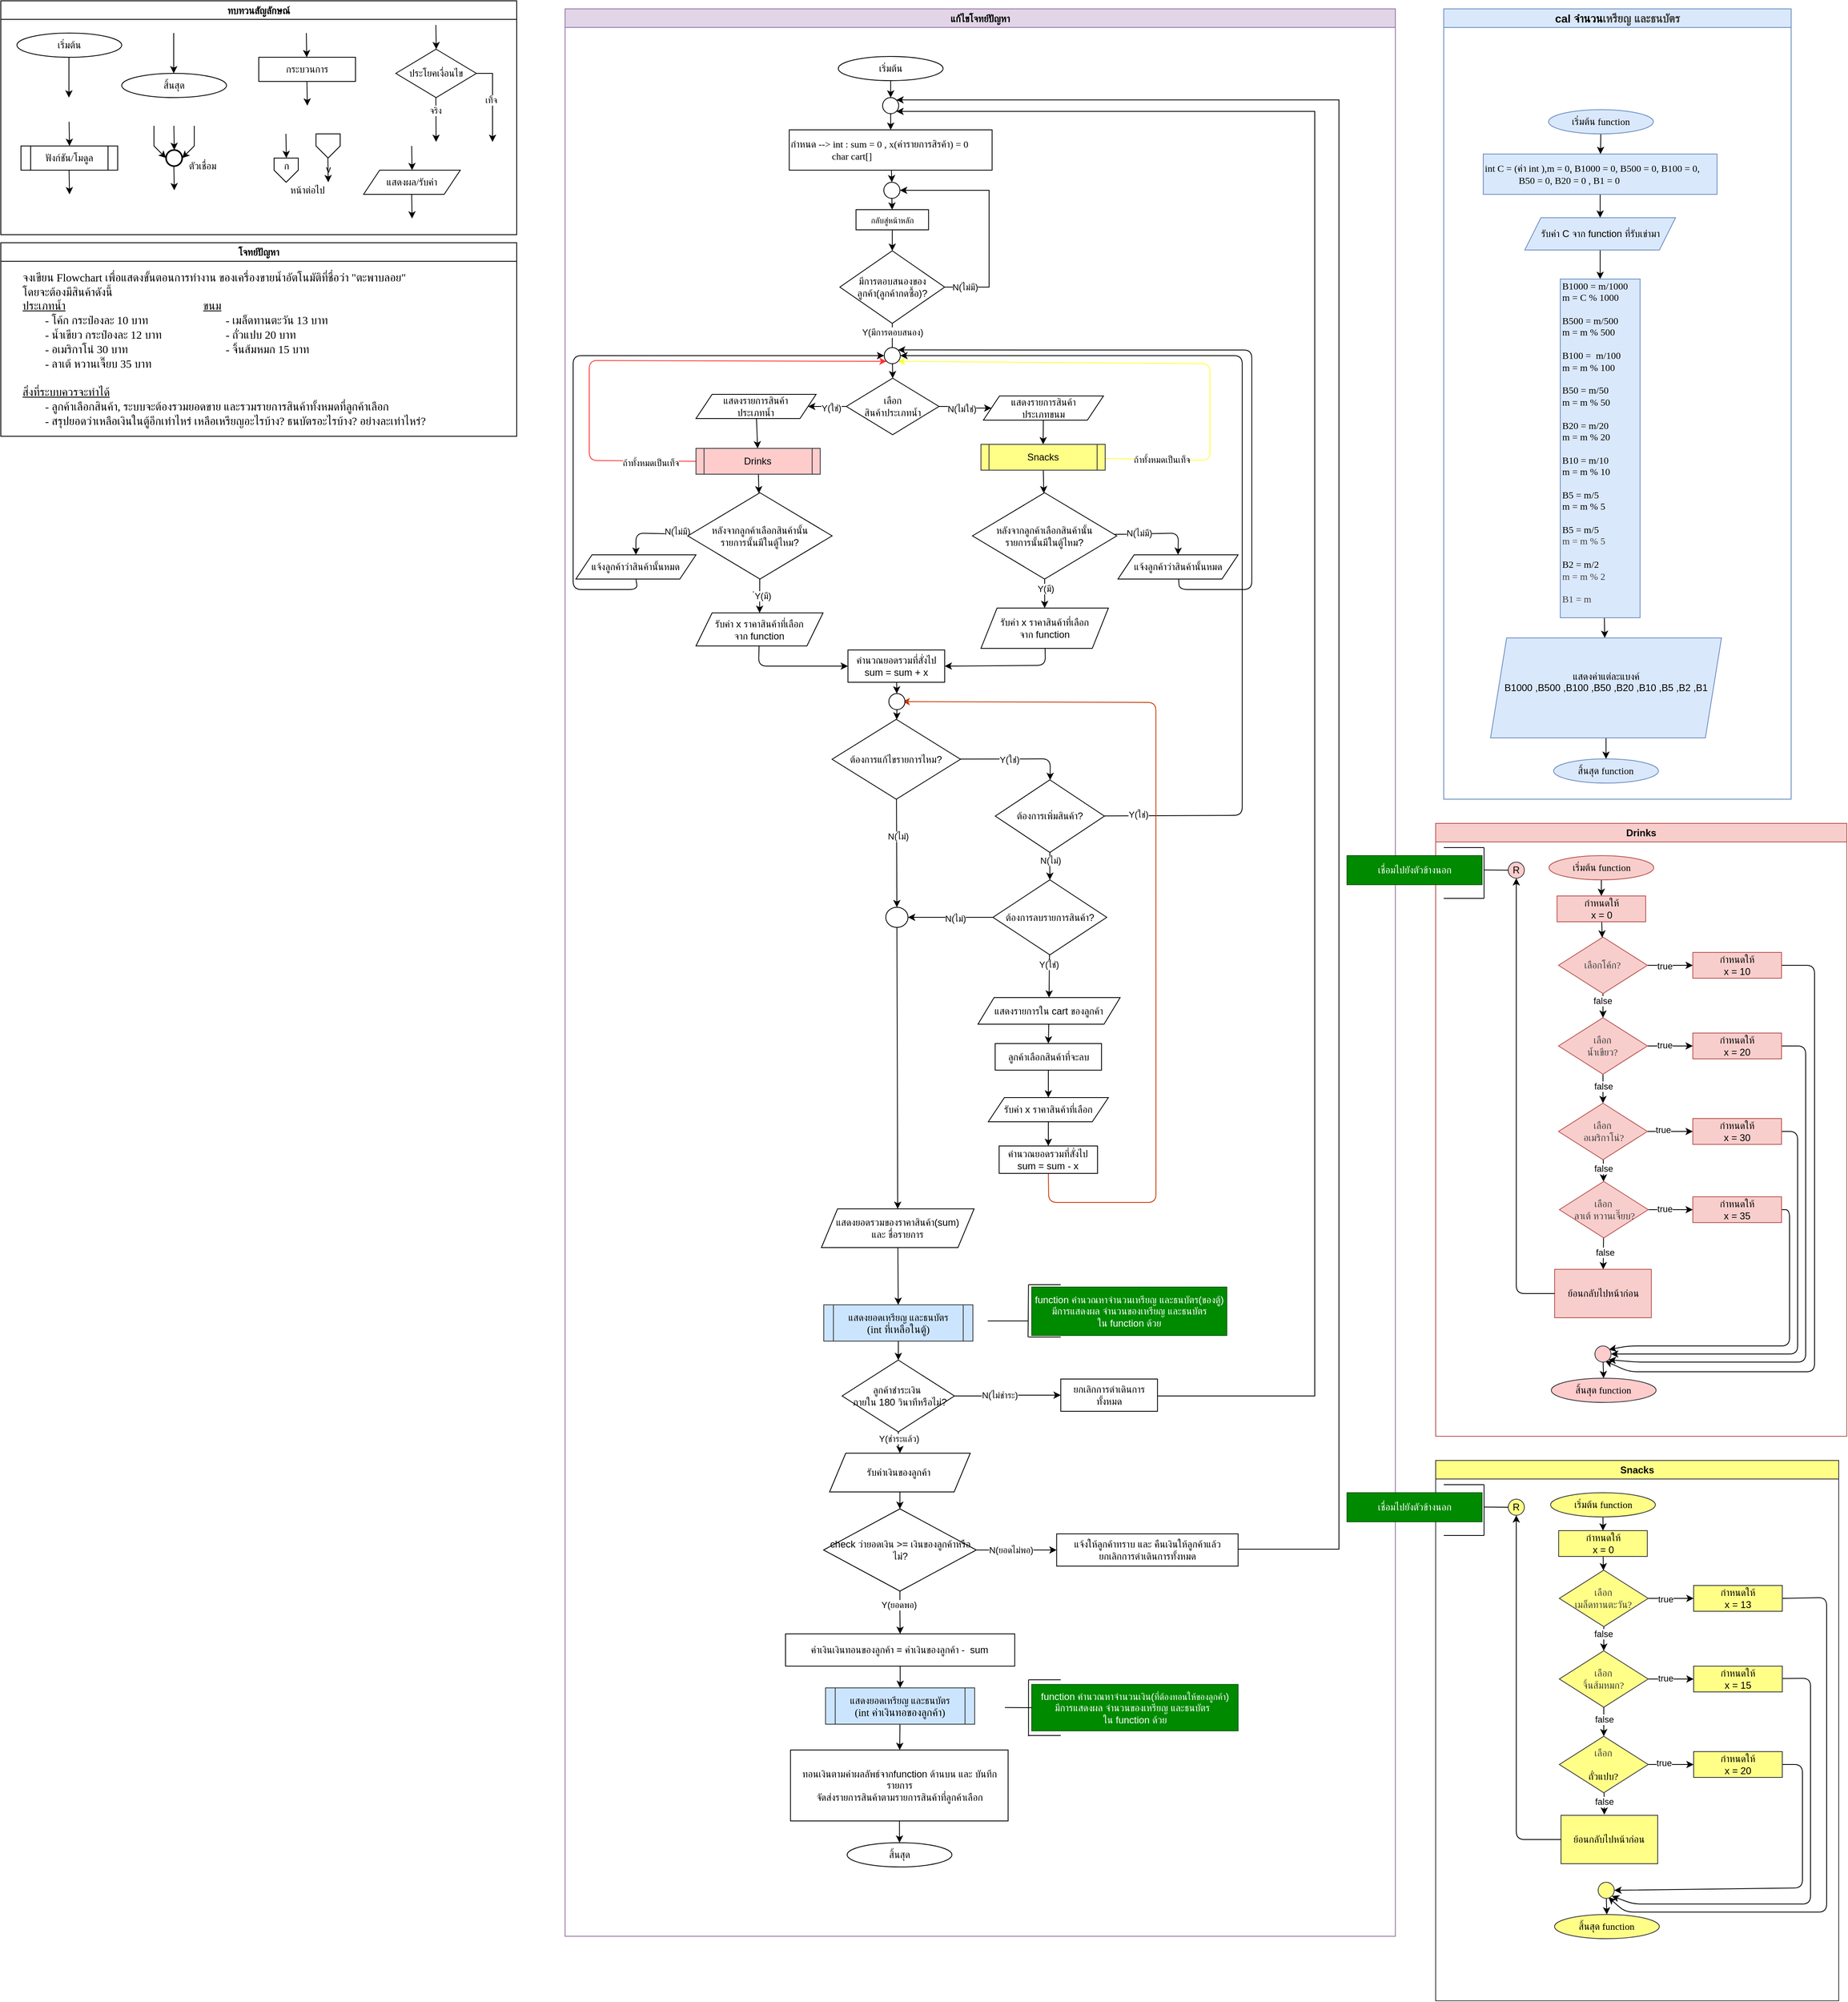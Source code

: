 <mxfile>
    <diagram id="C5RBs43oDa-KdzZeNtuy" name="Page-1">
        <mxGraphModel dx="3187" dy="1240" grid="1" gridSize="10" guides="1" tooltips="1" connect="1" arrows="1" fold="1" page="1" pageScale="1" pageWidth="827" pageHeight="1169" math="0" shadow="0">
            <root>
                <mxCell id="WIyWlLk6GJQsqaUBKTNV-0"/>
                <mxCell id="WIyWlLk6GJQsqaUBKTNV-1" parent="WIyWlLk6GJQsqaUBKTNV-0"/>
                <mxCell id="M7CGMbNuYNeq0SnUNNgH-6" value="ทบทวนสัญลักษณ์" style="swimlane;fontFamily=Sarabun;fontSource=https%3A%2F%2Ffonts.googleapis.com%2Fcss%3Ffamily%3DSarabun;" parent="WIyWlLk6GJQsqaUBKTNV-1" vertex="1">
                    <mxGeometry x="-720" y="20" width="640" height="290" as="geometry"/>
                </mxCell>
                <mxCell id="M7CGMbNuYNeq0SnUNNgH-2" value="&lt;font data-font-src=&quot;https://fonts.googleapis.com/css?family=Sarabun&quot; face=&quot;Sarabun&quot;&gt;เริ่มต้น&lt;/font&gt;" style="ellipse;whiteSpace=wrap;html=1;" parent="M7CGMbNuYNeq0SnUNNgH-6" vertex="1">
                    <mxGeometry x="20" y="40" width="130" height="30" as="geometry"/>
                </mxCell>
                <mxCell id="M7CGMbNuYNeq0SnUNNgH-5" value="" style="endArrow=classic;html=1;rounded=0;" parent="M7CGMbNuYNeq0SnUNNgH-6" edge="1">
                    <mxGeometry width="50" height="50" relative="1" as="geometry">
                        <mxPoint x="84.5" y="70" as="sourcePoint"/>
                        <mxPoint x="84.5" y="120" as="targetPoint"/>
                    </mxGeometry>
                </mxCell>
                <mxCell id="M7CGMbNuYNeq0SnUNNgH-3" value="&lt;font face=&quot;Sarabun&quot;&gt;สิ้นสุด&lt;/font&gt;" style="ellipse;whiteSpace=wrap;html=1;" parent="M7CGMbNuYNeq0SnUNNgH-6" vertex="1">
                    <mxGeometry x="150" y="90" width="130" height="30" as="geometry"/>
                </mxCell>
                <mxCell id="M7CGMbNuYNeq0SnUNNgH-4" value="" style="endArrow=classic;html=1;rounded=0;" parent="M7CGMbNuYNeq0SnUNNgH-6" edge="1">
                    <mxGeometry width="50" height="50" relative="1" as="geometry">
                        <mxPoint x="214.5" y="40" as="sourcePoint"/>
                        <mxPoint x="214.5" y="90" as="targetPoint"/>
                    </mxGeometry>
                </mxCell>
                <mxCell id="mvioNwK95yMqdUQ73LqQ-0" value="กระบวนการ" style="rounded=0;whiteSpace=wrap;html=1;fontFamily=Sarabun;fontSource=https%3A%2F%2Ffonts.googleapis.com%2Fcss%3Ffamily%3DSarabun;" parent="M7CGMbNuYNeq0SnUNNgH-6" vertex="1">
                    <mxGeometry x="320" y="70" width="120" height="30" as="geometry"/>
                </mxCell>
                <mxCell id="mvioNwK95yMqdUQ73LqQ-1" value="" style="endArrow=classic;html=1;rounded=0;" parent="M7CGMbNuYNeq0SnUNNgH-6" edge="1">
                    <mxGeometry width="50" height="50" relative="1" as="geometry">
                        <mxPoint x="379" y="40" as="sourcePoint"/>
                        <mxPoint x="379.5" y="70" as="targetPoint"/>
                    </mxGeometry>
                </mxCell>
                <mxCell id="mvioNwK95yMqdUQ73LqQ-2" value="" style="endArrow=classic;html=1;rounded=0;" parent="M7CGMbNuYNeq0SnUNNgH-6" edge="1">
                    <mxGeometry width="50" height="50" relative="1" as="geometry">
                        <mxPoint x="379.75" y="100" as="sourcePoint"/>
                        <mxPoint x="380.25" y="130" as="targetPoint"/>
                    </mxGeometry>
                </mxCell>
                <mxCell id="mvioNwK95yMqdUQ73LqQ-3" value="ประโยคเงื่อนไข" style="rhombus;whiteSpace=wrap;html=1;fontFamily=Sarabun;fontSource=https%3A%2F%2Ffonts.googleapis.com%2Fcss%3Ffamily%3DSarabun;" parent="M7CGMbNuYNeq0SnUNNgH-6" vertex="1">
                    <mxGeometry x="490" y="60" width="100" height="60" as="geometry"/>
                </mxCell>
                <mxCell id="mvioNwK95yMqdUQ73LqQ-4" value="" style="endArrow=classic;html=1;rounded=0;" parent="M7CGMbNuYNeq0SnUNNgH-6" edge="1">
                    <mxGeometry width="50" height="50" relative="1" as="geometry">
                        <mxPoint x="539.71" y="30" as="sourcePoint"/>
                        <mxPoint x="540.21" y="60" as="targetPoint"/>
                    </mxGeometry>
                </mxCell>
                <mxCell id="mvioNwK95yMqdUQ73LqQ-5" value="" style="endArrow=classic;html=1;rounded=0;" parent="M7CGMbNuYNeq0SnUNNgH-6" edge="1">
                    <mxGeometry width="50" height="50" relative="1" as="geometry">
                        <mxPoint x="539.71" y="120" as="sourcePoint"/>
                        <mxPoint x="540" y="175" as="targetPoint"/>
                    </mxGeometry>
                </mxCell>
                <mxCell id="mvioNwK95yMqdUQ73LqQ-7" value="จริง" style="edgeLabel;html=1;align=center;verticalAlign=middle;resizable=0;points=[];fontFamily=Sarabun;fontSource=https%3A%2F%2Ffonts.googleapis.com%2Fcss%3Ffamily%3DSarabun;" parent="mvioNwK95yMqdUQ73LqQ-5" vertex="1" connectable="0">
                    <mxGeometry x="-0.414" y="-1" relative="1" as="geometry">
                        <mxPoint as="offset"/>
                    </mxGeometry>
                </mxCell>
                <mxCell id="mvioNwK95yMqdUQ73LqQ-6" value="" style="endArrow=classic;html=1;rounded=0;exitX=1;exitY=0.5;exitDx=0;exitDy=0;" parent="M7CGMbNuYNeq0SnUNNgH-6" source="mvioNwK95yMqdUQ73LqQ-3" edge="1">
                    <mxGeometry width="50" height="50" relative="1" as="geometry">
                        <mxPoint x="620" y="95" as="sourcePoint"/>
                        <mxPoint x="610" y="175" as="targetPoint"/>
                        <Array as="points">
                            <mxPoint x="610" y="90"/>
                        </Array>
                    </mxGeometry>
                </mxCell>
                <mxCell id="mvioNwK95yMqdUQ73LqQ-8" value="&lt;font data-font-src=&quot;https://fonts.googleapis.com/css?family=Sarabun&quot; face=&quot;Sarabun&quot;&gt;เท็จ&lt;/font&gt;" style="edgeLabel;html=1;align=center;verticalAlign=middle;resizable=0;points=[];" parent="mvioNwK95yMqdUQ73LqQ-6" vertex="1" connectable="0">
                    <mxGeometry x="-0.002" y="-2" relative="1" as="geometry">
                        <mxPoint as="offset"/>
                    </mxGeometry>
                </mxCell>
                <mxCell id="mvioNwK95yMqdUQ73LqQ-9" value="&lt;font data-font-src=&quot;https://fonts.googleapis.com/css?family=Sarabun&quot; face=&quot;Sarabun&quot;&gt;ฟังก์ชัน/โมดูล&lt;/font&gt;" style="shape=process;whiteSpace=wrap;html=1;backgroundOutline=1;" parent="M7CGMbNuYNeq0SnUNNgH-6" vertex="1">
                    <mxGeometry x="25" y="180" width="120" height="30" as="geometry"/>
                </mxCell>
                <mxCell id="mvioNwK95yMqdUQ73LqQ-11" value="" style="endArrow=classic;html=1;rounded=0;" parent="M7CGMbNuYNeq0SnUNNgH-6" edge="1">
                    <mxGeometry width="50" height="50" relative="1" as="geometry">
                        <mxPoint x="84.71" y="150" as="sourcePoint"/>
                        <mxPoint x="85.21" y="180" as="targetPoint"/>
                    </mxGeometry>
                </mxCell>
                <mxCell id="mvioNwK95yMqdUQ73LqQ-12" value="" style="endArrow=classic;html=1;rounded=0;" parent="M7CGMbNuYNeq0SnUNNgH-6" edge="1">
                    <mxGeometry width="50" height="50" relative="1" as="geometry">
                        <mxPoint x="84.71" y="210" as="sourcePoint"/>
                        <mxPoint x="85.21" y="240" as="targetPoint"/>
                    </mxGeometry>
                </mxCell>
                <mxCell id="mvioNwK95yMqdUQ73LqQ-13" value="" style="strokeWidth=2;html=1;shape=mxgraph.flowchart.start_2;whiteSpace=wrap;" parent="M7CGMbNuYNeq0SnUNNgH-6" vertex="1">
                    <mxGeometry x="205" y="185" width="20" height="20" as="geometry"/>
                </mxCell>
                <mxCell id="mvioNwK95yMqdUQ73LqQ-16" value="" style="endArrow=classic;html=1;rounded=0;" parent="M7CGMbNuYNeq0SnUNNgH-6" edge="1">
                    <mxGeometry width="50" height="50" relative="1" as="geometry">
                        <mxPoint x="214.71" y="155" as="sourcePoint"/>
                        <mxPoint x="215.21" y="185" as="targetPoint"/>
                    </mxGeometry>
                </mxCell>
                <mxCell id="mvioNwK95yMqdUQ73LqQ-17" value="" style="endArrow=classic;html=1;rounded=0;entryX=0;entryY=0.5;entryDx=0;entryDy=0;entryPerimeter=0;" parent="M7CGMbNuYNeq0SnUNNgH-6" target="mvioNwK95yMqdUQ73LqQ-13" edge="1">
                    <mxGeometry width="50" height="50" relative="1" as="geometry">
                        <mxPoint x="190.0" y="155" as="sourcePoint"/>
                        <mxPoint x="190.5" y="185" as="targetPoint"/>
                        <Array as="points">
                            <mxPoint x="190" y="180"/>
                        </Array>
                    </mxGeometry>
                </mxCell>
                <mxCell id="mvioNwK95yMqdUQ73LqQ-18" value="" style="endArrow=classic;html=1;rounded=0;entryX=1;entryY=0.5;entryDx=0;entryDy=0;entryPerimeter=0;" parent="M7CGMbNuYNeq0SnUNNgH-6" target="mvioNwK95yMqdUQ73LqQ-13" edge="1">
                    <mxGeometry width="50" height="50" relative="1" as="geometry">
                        <mxPoint x="240.0" y="155" as="sourcePoint"/>
                        <mxPoint x="240.5" y="185" as="targetPoint"/>
                        <Array as="points">
                            <mxPoint x="240" y="180"/>
                        </Array>
                    </mxGeometry>
                </mxCell>
                <mxCell id="mvioNwK95yMqdUQ73LqQ-19" value="" style="endArrow=classic;html=1;rounded=0;" parent="M7CGMbNuYNeq0SnUNNgH-6" edge="1">
                    <mxGeometry width="50" height="50" relative="1" as="geometry">
                        <mxPoint x="214.71" y="205" as="sourcePoint"/>
                        <mxPoint x="215.21" y="235" as="targetPoint"/>
                    </mxGeometry>
                </mxCell>
                <mxCell id="mvioNwK95yMqdUQ73LqQ-20" value="&lt;font data-font-src=&quot;https://fonts.googleapis.com/css?family=Sarabun&quot; face=&quot;Sarabun&quot;&gt;ตัวเชื่อม&lt;/font&gt;" style="text;html=1;align=center;verticalAlign=middle;resizable=0;points=[];autosize=1;strokeColor=none;fillColor=none;" parent="M7CGMbNuYNeq0SnUNNgH-6" vertex="1">
                    <mxGeometry x="220" y="190" width="60" height="30" as="geometry"/>
                </mxCell>
                <mxCell id="mvioNwK95yMqdUQ73LqQ-25" value="" style="endArrow=classic;html=1;rounded=0;" parent="M7CGMbNuYNeq0SnUNNgH-6" edge="1">
                    <mxGeometry width="50" height="50" relative="1" as="geometry">
                        <mxPoint x="353.71" y="165" as="sourcePoint"/>
                        <mxPoint x="354.21" y="195" as="targetPoint"/>
                    </mxGeometry>
                </mxCell>
                <mxCell id="mvioNwK95yMqdUQ73LqQ-21" value="" style="verticalLabelPosition=bottom;verticalAlign=top;html=1;shape=offPageConnector;rounded=0;size=0.5;" parent="M7CGMbNuYNeq0SnUNNgH-6" vertex="1">
                    <mxGeometry x="339" y="195" width="30" height="30" as="geometry"/>
                </mxCell>
                <mxCell id="mvioNwK95yMqdUQ73LqQ-26" value="" style="endArrow=classic;html=1;rounded=0;" parent="M7CGMbNuYNeq0SnUNNgH-6" edge="1">
                    <mxGeometry width="50" height="50" relative="1" as="geometry">
                        <mxPoint x="405.71" y="195" as="sourcePoint"/>
                        <mxPoint x="406.21" y="225" as="targetPoint"/>
                    </mxGeometry>
                </mxCell>
                <mxCell id="mvioNwK95yMqdUQ73LqQ-27" value="v" style="verticalLabelPosition=bottom;verticalAlign=top;html=1;shape=offPageConnector;rounded=0;size=0.5;" parent="M7CGMbNuYNeq0SnUNNgH-6" vertex="1">
                    <mxGeometry x="391" y="165" width="30" height="30" as="geometry"/>
                </mxCell>
                <mxCell id="mvioNwK95yMqdUQ73LqQ-28" value="หน้าต่อไป" style="text;html=1;align=center;verticalAlign=middle;resizable=0;points=[];autosize=1;strokeColor=none;fillColor=none;fontFamily=Sarabun;fontSource=https%3A%2F%2Ffonts.googleapis.com%2Fcss%3Ffamily%3DSarabun;" parent="M7CGMbNuYNeq0SnUNNgH-6" vertex="1">
                    <mxGeometry x="345" y="220" width="70" height="30" as="geometry"/>
                </mxCell>
                <mxCell id="mvioNwK95yMqdUQ73LqQ-29" value="ก" style="text;html=1;align=center;verticalAlign=middle;resizable=0;points=[];autosize=1;strokeColor=none;fillColor=none;fontFamily=Sarabun;fontSource=https%3A%2F%2Ffonts.googleapis.com%2Fcss%3Ffamily%3DSarabun;" parent="M7CGMbNuYNeq0SnUNNgH-6" vertex="1">
                    <mxGeometry x="339" y="190" width="30" height="30" as="geometry"/>
                </mxCell>
                <mxCell id="mvioNwK95yMqdUQ73LqQ-32" value="แสดงผล/รับค่า" style="shape=parallelogram;perimeter=parallelogramPerimeter;whiteSpace=wrap;html=1;fixedSize=1;fontFamily=Sarabun;fontSource=https%3A%2F%2Ffonts.googleapis.com%2Fcss%3Ffamily%3DSarabun;" parent="M7CGMbNuYNeq0SnUNNgH-6" vertex="1">
                    <mxGeometry x="450" y="210" width="120" height="30" as="geometry"/>
                </mxCell>
                <mxCell id="mvioNwK95yMqdUQ73LqQ-33" value="" style="endArrow=classic;html=1;rounded=0;" parent="M7CGMbNuYNeq0SnUNNgH-6" edge="1">
                    <mxGeometry width="50" height="50" relative="1" as="geometry">
                        <mxPoint x="509.71" y="180" as="sourcePoint"/>
                        <mxPoint x="510.21" y="210" as="targetPoint"/>
                    </mxGeometry>
                </mxCell>
                <mxCell id="mvioNwK95yMqdUQ73LqQ-34" value="" style="endArrow=classic;html=1;rounded=0;" parent="M7CGMbNuYNeq0SnUNNgH-6" edge="1">
                    <mxGeometry width="50" height="50" relative="1" as="geometry">
                        <mxPoint x="509.71" y="240" as="sourcePoint"/>
                        <mxPoint x="510.21" y="270" as="targetPoint"/>
                    </mxGeometry>
                </mxCell>
                <mxCell id="mvioNwK95yMqdUQ73LqQ-36" value="แก้ไขโจทย์ปัญหา" style="swimlane;fontFamily=Sarabun;fontSource=https%3A%2F%2Ffonts.googleapis.com%2Fcss%3Ffamily%3DSarabun;fillColor=#e1d5e7;strokeColor=#9673a6;" parent="WIyWlLk6GJQsqaUBKTNV-1" vertex="1">
                    <mxGeometry x="-20" y="30" width="1030" height="2390" as="geometry"/>
                </mxCell>
                <mxCell id="2" value="" style="edgeStyle=none;html=1;" parent="mvioNwK95yMqdUQ73LqQ-36" source="275" target="1" edge="1">
                    <mxGeometry relative="1" as="geometry"/>
                </mxCell>
                <mxCell id="mvioNwK95yMqdUQ73LqQ-35" value="&lt;font data-font-src=&quot;https://fonts.googleapis.com/css?family=Sarabun&quot; face=&quot;Sarabun&quot;&gt;เริ่มต้น&lt;/font&gt;" style="ellipse;whiteSpace=wrap;html=1;" parent="mvioNwK95yMqdUQ73LqQ-36" vertex="1">
                    <mxGeometry x="338.91" y="59" width="130" height="30" as="geometry"/>
                </mxCell>
                <mxCell id="mvioNwK95yMqdUQ73LqQ-69" value="&lt;font face=&quot;Sarabun&quot;&gt;สิ้นสุด&lt;/font&gt;" style="ellipse;whiteSpace=wrap;html=1;" parent="mvioNwK95yMqdUQ73LqQ-36" vertex="1">
                    <mxGeometry x="349.89" y="2274" width="130" height="30" as="geometry"/>
                </mxCell>
                <mxCell id="K2V_airpF5OzPuWJYtam-5" value="" style="edgeStyle=orthogonalEdgeStyle;rounded=0;orthogonalLoop=1;jettySize=auto;html=1;" parent="mvioNwK95yMqdUQ73LqQ-36" source="K2V_airpF5OzPuWJYtam-0" target="K2V_airpF5OzPuWJYtam-4" edge="1">
                    <mxGeometry relative="1" as="geometry"/>
                </mxCell>
                <mxCell id="K2V_airpF5OzPuWJYtam-0" value="&lt;font size=&quot;1&quot;&gt;กลับสู่หน้าหลัก&lt;/font&gt;" style="whiteSpace=wrap;html=1;" parent="mvioNwK95yMqdUQ73LqQ-36" vertex="1">
                    <mxGeometry x="360.89" y="249" width="90" height="25" as="geometry"/>
                </mxCell>
                <mxCell id="9" style="edgeStyle=none;html=1;" parent="mvioNwK95yMqdUQ73LqQ-36" source="K2V_airpF5OzPuWJYtam-2" target="K2V_airpF5OzPuWJYtam-0" edge="1">
                    <mxGeometry relative="1" as="geometry"/>
                </mxCell>
                <mxCell id="K2V_airpF5OzPuWJYtam-2" value="" style="ellipse;whiteSpace=wrap;html=1;aspect=fixed;" parent="mvioNwK95yMqdUQ73LqQ-36" vertex="1">
                    <mxGeometry x="395.39" y="215" width="20" height="20" as="geometry"/>
                </mxCell>
                <mxCell id="K2V_airpF5OzPuWJYtam-6" style="edgeStyle=orthogonalEdgeStyle;rounded=0;orthogonalLoop=1;jettySize=auto;html=1;entryX=1;entryY=0.5;entryDx=0;entryDy=0;" parent="mvioNwK95yMqdUQ73LqQ-36" source="K2V_airpF5OzPuWJYtam-4" edge="1" target="K2V_airpF5OzPuWJYtam-2">
                    <mxGeometry relative="1" as="geometry">
                        <mxPoint x="410.89" y="234" as="targetPoint"/>
                        <Array as="points">
                            <mxPoint x="526" y="345"/>
                            <mxPoint x="526" y="225"/>
                        </Array>
                    </mxGeometry>
                </mxCell>
                <mxCell id="K2V_airpF5OzPuWJYtam-7" value="N(ไม่มี)" style="edgeLabel;html=1;align=center;verticalAlign=middle;resizable=0;points=[];" parent="K2V_airpF5OzPuWJYtam-6" vertex="1" connectable="0">
                    <mxGeometry x="-0.853" relative="1" as="geometry">
                        <mxPoint x="4" as="offset"/>
                    </mxGeometry>
                </mxCell>
                <mxCell id="K2V_airpF5OzPuWJYtam-9" value="" style="edgeStyle=orthogonalEdgeStyle;rounded=0;orthogonalLoop=1;jettySize=auto;html=1;" parent="mvioNwK95yMqdUQ73LqQ-36" source="K2V_airpF5OzPuWJYtam-4" target="K2V_airpF5OzPuWJYtam-8" edge="1">
                    <mxGeometry relative="1" as="geometry"/>
                </mxCell>
                <mxCell id="K2V_airpF5OzPuWJYtam-11" value="Y(มีการตอบสนอง)" style="edgeLabel;html=1;align=center;verticalAlign=middle;resizable=0;points=[];" parent="K2V_airpF5OzPuWJYtam-9" vertex="1" connectable="0">
                    <mxGeometry x="-0.683" relative="1" as="geometry">
                        <mxPoint as="offset"/>
                    </mxGeometry>
                </mxCell>
                <mxCell id="K2V_airpF5OzPuWJYtam-4" value="มีการตอบสนองของลูกค้า(ลูกค้ากดซื้อ)?" style="rhombus;whiteSpace=wrap;html=1;" parent="mvioNwK95yMqdUQ73LqQ-36" vertex="1">
                    <mxGeometry x="340.89" y="300" width="130" height="90" as="geometry"/>
                </mxCell>
                <mxCell id="K2V_airpF5OzPuWJYtam-13" value="" style="edgeStyle=orthogonalEdgeStyle;rounded=0;orthogonalLoop=1;jettySize=auto;html=1;entryX=0;entryY=0.5;entryDx=0;entryDy=0;" parent="mvioNwK95yMqdUQ73LqQ-36" source="K2V_airpF5OzPuWJYtam-8" target="12" edge="1">
                    <mxGeometry relative="1" as="geometry">
                        <mxPoint x="536.89" y="493" as="targetPoint"/>
                    </mxGeometry>
                </mxCell>
                <mxCell id="K2V_airpF5OzPuWJYtam-14" value="N(ไม่ใช่)" style="edgeLabel;html=1;align=center;verticalAlign=middle;resizable=0;points=[];" parent="K2V_airpF5OzPuWJYtam-13" vertex="1" connectable="0">
                    <mxGeometry x="-0.125" y="-1" relative="1" as="geometry">
                        <mxPoint as="offset"/>
                    </mxGeometry>
                </mxCell>
                <mxCell id="K2V_airpF5OzPuWJYtam-16" value="" style="edgeStyle=orthogonalEdgeStyle;rounded=0;orthogonalLoop=1;jettySize=auto;html=1;entryX=1;entryY=0.5;entryDx=0;entryDy=0;" parent="mvioNwK95yMqdUQ73LqQ-36" source="K2V_airpF5OzPuWJYtam-8" target="15" edge="1">
                    <mxGeometry relative="1" as="geometry">
                        <mxPoint x="296.89" y="493" as="targetPoint"/>
                    </mxGeometry>
                </mxCell>
                <mxCell id="K2V_airpF5OzPuWJYtam-17" value="Y(ใช่)" style="edgeLabel;html=1;align=center;verticalAlign=middle;resizable=0;points=[];" parent="K2V_airpF5OzPuWJYtam-16" vertex="1" connectable="0">
                    <mxGeometry x="-0.095" y="2" relative="1" as="geometry">
                        <mxPoint as="offset"/>
                    </mxGeometry>
                </mxCell>
                <mxCell id="K2V_airpF5OzPuWJYtam-8" value="&lt;div&gt;เลือก&lt;/div&gt;สินค้าประเภทน้ำ" style="rhombus;whiteSpace=wrap;html=1;" parent="mvioNwK95yMqdUQ73LqQ-36" vertex="1">
                    <mxGeometry x="348.89" y="458" width="115" height="70" as="geometry"/>
                </mxCell>
                <mxCell id="K2V_airpF5OzPuWJYtam-10" value="" style="ellipse;whiteSpace=wrap;html=1;aspect=fixed;" parent="mvioNwK95yMqdUQ73LqQ-36" vertex="1">
                    <mxGeometry x="395.89" y="420" width="20" height="20" as="geometry"/>
                </mxCell>
                <mxCell id="22" style="edgeStyle=none;html=1;entryX=1;entryY=0.5;entryDx=0;entryDy=0;" parent="mvioNwK95yMqdUQ73LqQ-36" source="K2V_airpF5OzPuWJYtam-18" target="17" edge="1">
                    <mxGeometry relative="1" as="geometry">
                        <mxPoint x="505.89" y="814" as="targetPoint"/>
                        <Array as="points">
                            <mxPoint x="595.89" y="814"/>
                        </Array>
                    </mxGeometry>
                </mxCell>
                <mxCell id="K2V_airpF5OzPuWJYtam-18" value="รับค่า x ราคาสินค้าที่เลือก&lt;div&gt;จาก function&lt;/div&gt;" style="shape=parallelogram;perimeter=parallelogramPerimeter;whiteSpace=wrap;html=1;fixedSize=1;" parent="mvioNwK95yMqdUQ73LqQ-36" vertex="1">
                    <mxGeometry x="515.89" y="743" width="158.11" height="50" as="geometry"/>
                </mxCell>
                <mxCell id="21" style="edgeStyle=none;html=1;entryX=0;entryY=0.5;entryDx=0;entryDy=0;" parent="mvioNwK95yMqdUQ73LqQ-36" source="K2V_airpF5OzPuWJYtam-20" target="17" edge="1">
                    <mxGeometry relative="1" as="geometry">
                        <mxPoint x="315.89" y="814" as="targetPoint"/>
                        <Array as="points">
                            <mxPoint x="240" y="815"/>
                        </Array>
                    </mxGeometry>
                </mxCell>
                <mxCell id="K2V_airpF5OzPuWJYtam-20" value="รับค่า x ราคาสินค้าที่เลือก&lt;div&gt;จาก function&lt;/div&gt;" style="shape=parallelogram;perimeter=parallelogramPerimeter;whiteSpace=wrap;html=1;fixedSize=1;" parent="mvioNwK95yMqdUQ73LqQ-36" vertex="1">
                    <mxGeometry x="162.39" y="749" width="157.61" height="41" as="geometry"/>
                </mxCell>
                <mxCell id="28" value="" style="edgeStyle=none;html=1;" parent="mvioNwK95yMqdUQ73LqQ-36" source="K2V_airpF5OzPuWJYtam-25" target="27" edge="1">
                    <mxGeometry relative="1" as="geometry">
                        <Array as="points">
                            <mxPoint x="601.89" y="930"/>
                        </Array>
                    </mxGeometry>
                </mxCell>
                <mxCell id="30" value="Y(ใช่)" style="edgeLabel;html=1;align=center;verticalAlign=middle;resizable=0;points=[];" parent="28" vertex="1" connectable="0">
                    <mxGeometry x="-0.115" y="-1" relative="1" as="geometry">
                        <mxPoint as="offset"/>
                    </mxGeometry>
                </mxCell>
                <mxCell id="71" value="" style="edgeStyle=none;html=1;" parent="mvioNwK95yMqdUQ73LqQ-36" source="K2V_airpF5OzPuWJYtam-25" target="70" edge="1">
                    <mxGeometry relative="1" as="geometry"/>
                </mxCell>
                <mxCell id="99" value="N(ไม่)" style="edgeLabel;html=1;align=center;verticalAlign=middle;resizable=0;points=[];" parent="71" vertex="1" connectable="0">
                    <mxGeometry x="-0.312" y="1" relative="1" as="geometry">
                        <mxPoint as="offset"/>
                    </mxGeometry>
                </mxCell>
                <mxCell id="K2V_airpF5OzPuWJYtam-25" value="ต้องการแก้ไขรายการไหม?" style="rhombus;whiteSpace=wrap;html=1;rounded=0;" parent="mvioNwK95yMqdUQ73LqQ-36" vertex="1">
                    <mxGeometry x="331.26" y="881" width="159.25" height="99" as="geometry"/>
                </mxCell>
                <mxCell id="153" value="" style="edgeStyle=none;html=1;" parent="mvioNwK95yMqdUQ73LqQ-36" source="K2V_airpF5OzPuWJYtam-30" target="K2V_airpF5OzPuWJYtam-33" edge="1">
                    <mxGeometry relative="1" as="geometry"/>
                </mxCell>
                <mxCell id="K2V_airpF5OzPuWJYtam-30" value="แสดงยอดรวมของราคาสินค้า(sum)&lt;div&gt;และ ชื่อรายการ&lt;/div&gt;" style="shape=parallelogram;perimeter=parallelogramPerimeter;whiteSpace=wrap;html=1;fixedSize=1;" parent="mvioNwK95yMqdUQ73LqQ-36" vertex="1">
                    <mxGeometry x="318" y="1488" width="189.39" height="48" as="geometry"/>
                </mxCell>
                <mxCell id="K2V_airpF5OzPuWJYtam-41" value="" style="edgeStyle=orthogonalEdgeStyle;rounded=0;orthogonalLoop=1;jettySize=auto;html=1;" parent="mvioNwK95yMqdUQ73LqQ-36" source="K2V_airpF5OzPuWJYtam-33" target="K2V_airpF5OzPuWJYtam-40" edge="1">
                    <mxGeometry relative="1" as="geometry"/>
                </mxCell>
                <mxCell id="K2V_airpF5OzPuWJYtam-33" value="แสดงยอด&lt;span style=&quot;font-family: Sarabun; text-align: left; text-wrap-mode: nowrap;&quot;&gt;&lt;font&gt;เหรียญ และธนบัตร&lt;/font&gt;&lt;/span&gt;&lt;div&gt;&lt;span style=&quot;font-family: Sarabun; text-align: left; text-wrap-mode: nowrap;&quot;&gt;&lt;font style=&quot;font-size: 13px;&quot;&gt;(int&amp;nbsp;&lt;/font&gt;&lt;/span&gt;&lt;span style=&quot;font-size: 13px; font-family: Sarabun; text-align: left; text-wrap-mode: nowrap; background-color: transparent; color: light-dark(rgb(0, 0, 0), rgb(255, 255, 255));&quot;&gt;ที่เหลือในตู้)&lt;/span&gt;&lt;/div&gt;" style="shape=process;whiteSpace=wrap;html=1;backgroundOutline=1;size=0.065;fillColor=#cce5ff;strokeColor=#36393d;" parent="mvioNwK95yMqdUQ73LqQ-36" vertex="1">
                    <mxGeometry x="320.89" y="1607" width="185" height="45" as="geometry"/>
                </mxCell>
                <mxCell id="K2V_airpF5OzPuWJYtam-37" value="" style="endArrow=none;html=1;rounded=0;" parent="mvioNwK95yMqdUQ73LqQ-36" edge="1">
                    <mxGeometry width="50" height="50" relative="1" as="geometry">
                        <mxPoint x="614.89" y="1582.0" as="sourcePoint"/>
                        <mxPoint x="574.89" y="1582.0" as="targetPoint"/>
                    </mxGeometry>
                </mxCell>
                <mxCell id="K2V_airpF5OzPuWJYtam-38" value="" style="endArrow=none;html=1;rounded=0;" parent="mvioNwK95yMqdUQ73LqQ-36" edge="1">
                    <mxGeometry width="50" height="50" relative="1" as="geometry">
                        <mxPoint x="614.89" y="1647" as="sourcePoint"/>
                        <mxPoint x="574.89" y="1647" as="targetPoint"/>
                    </mxGeometry>
                </mxCell>
                <mxCell id="K2V_airpF5OzPuWJYtam-39" value="function คำนวณหาจำนวนเหรียญ และธนบัตร(ของตู้)&lt;div&gt;&lt;font style=&quot;color: rgb(255, 255, 255);&quot;&gt;มีการแสดงผล จำนวนของเหรียญ และธนบัตร&lt;/font&gt;&lt;/div&gt;&lt;div&gt;&lt;font style=&quot;color: rgb(255, 255, 255);&quot;&gt;ใน function ด้วย&lt;/font&gt;&lt;/div&gt;" style="text;html=1;align=center;verticalAlign=middle;whiteSpace=wrap;rounded=0;fillColor=#008a00;fontColor=#ffffff;strokeColor=#005700;" parent="mvioNwK95yMqdUQ73LqQ-36" vertex="1">
                    <mxGeometry x="578.89" y="1585.0" width="242" height="60" as="geometry"/>
                </mxCell>
                <mxCell id="K2V_airpF5OzPuWJYtam-45" value="" style="edgeStyle=orthogonalEdgeStyle;rounded=0;orthogonalLoop=1;jettySize=auto;html=1;" parent="mvioNwK95yMqdUQ73LqQ-36" source="K2V_airpF5OzPuWJYtam-40" target="K2V_airpF5OzPuWJYtam-44" edge="1">
                    <mxGeometry relative="1" as="geometry"/>
                </mxCell>
                <mxCell id="K2V_airpF5OzPuWJYtam-60" value="Y(ชำระแล้ว)" style="edgeLabel;html=1;align=center;verticalAlign=middle;resizable=0;points=[];" parent="K2V_airpF5OzPuWJYtam-45" vertex="1" connectable="0">
                    <mxGeometry x="-0.39" relative="1" as="geometry">
                        <mxPoint as="offset"/>
                    </mxGeometry>
                </mxCell>
                <mxCell id="K2V_airpF5OzPuWJYtam-54" style="edgeStyle=orthogonalEdgeStyle;rounded=0;orthogonalLoop=1;jettySize=auto;html=1;entryX=0;entryY=0.5;entryDx=0;entryDy=0;" parent="mvioNwK95yMqdUQ73LqQ-36" source="K2V_airpF5OzPuWJYtam-40" target="K2V_airpF5OzPuWJYtam-51" edge="1">
                    <mxGeometry relative="1" as="geometry"/>
                </mxCell>
                <mxCell id="K2V_airpF5OzPuWJYtam-56" value="N(ไม่ชำระ)" style="edgeLabel;html=1;align=center;verticalAlign=middle;resizable=0;points=[];" parent="K2V_airpF5OzPuWJYtam-54" vertex="1" connectable="0">
                    <mxGeometry x="-0.547" y="1" relative="1" as="geometry">
                        <mxPoint x="26" as="offset"/>
                    </mxGeometry>
                </mxCell>
                <mxCell id="K2V_airpF5OzPuWJYtam-40" value="ลูกค้าชำระเงิน&amp;nbsp;&lt;div&gt;&amp;nbsp;ภายใน 180 วินาทีหรือไม่?&lt;/div&gt;" style="rhombus;whiteSpace=wrap;html=1;" parent="mvioNwK95yMqdUQ73LqQ-36" vertex="1">
                    <mxGeometry x="343.69" y="1675.5" width="139.39" height="89" as="geometry"/>
                </mxCell>
                <mxCell id="K2V_airpF5OzPuWJYtam-36" value="" style="endArrow=none;html=1;rounded=0;" parent="mvioNwK95yMqdUQ73LqQ-36" edge="1">
                    <mxGeometry width="50" height="50" relative="1" as="geometry">
                        <mxPoint x="574.32" y="1647" as="sourcePoint"/>
                        <mxPoint x="574.89" y="1582.0" as="targetPoint"/>
                    </mxGeometry>
                </mxCell>
                <mxCell id="K2V_airpF5OzPuWJYtam-35" value="" style="endArrow=none;html=1;rounded=0;" parent="mvioNwK95yMqdUQ73LqQ-36" edge="1">
                    <mxGeometry width="50" height="50" relative="1" as="geometry">
                        <mxPoint x="574.32" y="1627" as="sourcePoint"/>
                        <mxPoint x="524.32" y="1627" as="targetPoint"/>
                    </mxGeometry>
                </mxCell>
                <mxCell id="K2V_airpF5OzPuWJYtam-50" value="" style="edgeStyle=orthogonalEdgeStyle;rounded=0;orthogonalLoop=1;jettySize=auto;html=1;" parent="mvioNwK95yMqdUQ73LqQ-36" source="K2V_airpF5OzPuWJYtam-44" target="K2V_airpF5OzPuWJYtam-49" edge="1">
                    <mxGeometry relative="1" as="geometry"/>
                </mxCell>
                <mxCell id="K2V_airpF5OzPuWJYtam-44" value="รับค่าเงินของลูกค้า&amp;nbsp;" style="shape=parallelogram;perimeter=parallelogramPerimeter;whiteSpace=wrap;html=1;fixedSize=1;" parent="mvioNwK95yMqdUQ73LqQ-36" vertex="1">
                    <mxGeometry x="328.14" y="1791" width="174.5" height="48" as="geometry"/>
                </mxCell>
                <mxCell id="K2V_airpF5OzPuWJYtam-62" value="" style="edgeStyle=orthogonalEdgeStyle;rounded=0;orthogonalLoop=1;jettySize=auto;html=1;entryX=0;entryY=0.5;entryDx=0;entryDy=0;" parent="mvioNwK95yMqdUQ73LqQ-36" source="K2V_airpF5OzPuWJYtam-49" target="K2V_airpF5OzPuWJYtam-61" edge="1">
                    <mxGeometry relative="1" as="geometry">
                        <mxPoint x="604.89" y="1911" as="targetPoint"/>
                    </mxGeometry>
                </mxCell>
                <mxCell id="K2V_airpF5OzPuWJYtam-63" value="N(ยอดไม่พอ)" style="edgeLabel;html=1;align=center;verticalAlign=middle;resizable=0;points=[];" parent="K2V_airpF5OzPuWJYtam-62" vertex="1" connectable="0">
                    <mxGeometry x="-0.15" relative="1" as="geometry">
                        <mxPoint as="offset"/>
                    </mxGeometry>
                </mxCell>
                <mxCell id="K2V_airpF5OzPuWJYtam-66" value="" style="edgeStyle=orthogonalEdgeStyle;rounded=0;orthogonalLoop=1;jettySize=auto;html=1;entryX=0.5;entryY=0;entryDx=0;entryDy=0;" parent="mvioNwK95yMqdUQ73LqQ-36" source="K2V_airpF5OzPuWJYtam-49" target="K2V_airpF5OzPuWJYtam-70" edge="1">
                    <mxGeometry relative="1" as="geometry">
                        <mxPoint x="414.89" y="2012" as="targetPoint"/>
                    </mxGeometry>
                </mxCell>
                <mxCell id="K2V_airpF5OzPuWJYtam-67" value="Y(ยอดพอ)" style="edgeLabel;html=1;align=center;verticalAlign=middle;resizable=0;points=[];" parent="K2V_airpF5OzPuWJYtam-66" vertex="1" connectable="0">
                    <mxGeometry x="-0.38" y="-2" relative="1" as="geometry">
                        <mxPoint as="offset"/>
                    </mxGeometry>
                </mxCell>
                <mxCell id="K2V_airpF5OzPuWJYtam-49" value="check ว่ายอดเงิน &amp;gt;= เงินของลูกค้าหรือไม่?" style="rhombus;whiteSpace=wrap;html=1;" parent="mvioNwK95yMqdUQ73LqQ-36" vertex="1">
                    <mxGeometry x="320.64" y="1860" width="189.5" height="102" as="geometry"/>
                </mxCell>
                <mxCell id="K2V_airpF5OzPuWJYtam-55" style="edgeStyle=orthogonalEdgeStyle;rounded=0;orthogonalLoop=1;jettySize=auto;html=1;exitX=1;exitY=0.5;exitDx=0;exitDy=0;entryX=1;entryY=1;entryDx=0;entryDy=0;" parent="mvioNwK95yMqdUQ73LqQ-36" source="K2V_airpF5OzPuWJYtam-51" target="275" edge="1">
                    <mxGeometry relative="1" as="geometry">
                        <Array as="points">
                            <mxPoint x="735" y="1720"/>
                            <mxPoint x="930" y="1720"/>
                            <mxPoint x="930" y="127"/>
                        </Array>
                        <mxPoint x="415.89" y="220" as="targetPoint"/>
                    </mxGeometry>
                </mxCell>
                <mxCell id="K2V_airpF5OzPuWJYtam-51" value="ยกเลิกการดำเดินการทั้งหมด" style="rounded=0;whiteSpace=wrap;html=1;" parent="mvioNwK95yMqdUQ73LqQ-36" vertex="1">
                    <mxGeometry x="614.89" y="1699" width="120" height="40" as="geometry"/>
                </mxCell>
                <mxCell id="K2V_airpF5OzPuWJYtam-64" style="edgeStyle=orthogonalEdgeStyle;rounded=0;orthogonalLoop=1;jettySize=auto;html=1;entryX=1;entryY=0;entryDx=0;entryDy=0;" parent="mvioNwK95yMqdUQ73LqQ-36" source="K2V_airpF5OzPuWJYtam-61" target="275" edge="1">
                    <mxGeometry relative="1" as="geometry">
                        <mxPoint x="415.89" y="220" as="targetPoint"/>
                        <Array as="points">
                            <mxPoint x="960" y="1910"/>
                            <mxPoint x="960" y="113"/>
                        </Array>
                    </mxGeometry>
                </mxCell>
                <mxCell id="K2V_airpF5OzPuWJYtam-61" value="&lt;div&gt;แจ้งให้ลูกค้าทราบ และ คืนเงินให้ลูกค้าแล้ว&lt;/div&gt;ยกเลิกการดำเดินการทั้งหมด" style="rounded=0;whiteSpace=wrap;html=1;" parent="mvioNwK95yMqdUQ73LqQ-36" vertex="1">
                    <mxGeometry x="609.78" y="1891" width="225.11" height="40" as="geometry"/>
                </mxCell>
                <mxCell id="11" style="edgeStyle=none;html=1;" parent="mvioNwK95yMqdUQ73LqQ-36" source="K2V_airpF5OzPuWJYtam-69" target="K2V_airpF5OzPuWJYtam-82" edge="1">
                    <mxGeometry relative="1" as="geometry"/>
                </mxCell>
                <mxCell id="K2V_airpF5OzPuWJYtam-69" value="แสดงยอด&lt;span style=&quot;font-family: Sarabun; text-align: left; text-wrap-mode: nowrap;&quot;&gt;&lt;font&gt;เหรียญ และธนบัตร&lt;/font&gt;&lt;/span&gt;&lt;div&gt;&lt;span style=&quot;font-family: Sarabun; text-align: left; text-wrap-mode: nowrap;&quot;&gt;&lt;font style=&quot;font-size: 13px;&quot;&gt;(int ค่าเงินทอของลูกค้า&lt;/font&gt;&lt;/span&gt;&lt;span style=&quot;font-size: 13px; font-family: Sarabun; text-align: left; text-wrap-mode: nowrap; background-color: transparent; color: light-dark(rgb(0, 0, 0), rgb(255, 255, 255));&quot;&gt;)&lt;/span&gt;&lt;/div&gt;" style="shape=process;whiteSpace=wrap;html=1;backgroundOutline=1;size=0.065;fillColor=#cce5ff;strokeColor=#36393d;" parent="mvioNwK95yMqdUQ73LqQ-36" vertex="1">
                    <mxGeometry x="323.14" y="2082" width="185" height="45" as="geometry"/>
                </mxCell>
                <mxCell id="K2V_airpF5OzPuWJYtam-71" value="" style="edgeStyle=orthogonalEdgeStyle;rounded=0;orthogonalLoop=1;jettySize=auto;html=1;" parent="mvioNwK95yMqdUQ73LqQ-36" source="K2V_airpF5OzPuWJYtam-70" target="K2V_airpF5OzPuWJYtam-69" edge="1">
                    <mxGeometry relative="1" as="geometry"/>
                </mxCell>
                <mxCell id="K2V_airpF5OzPuWJYtam-70" value="ค่าเงินเงินทอนของลูกค้า =&amp;nbsp;&lt;span style=&quot;color: rgb(0, 0, 0);&quot;&gt;ค่าเงินของลูกค้า -&amp;nbsp; sum&lt;/span&gt;" style="rounded=0;whiteSpace=wrap;html=1;" parent="mvioNwK95yMqdUQ73LqQ-36" vertex="1">
                    <mxGeometry x="273.46" y="2015" width="284.36" height="40" as="geometry"/>
                </mxCell>
                <mxCell id="K2V_airpF5OzPuWJYtam-72" value="" style="endArrow=none;html=1;rounded=0;" parent="mvioNwK95yMqdUQ73LqQ-36" edge="1">
                    <mxGeometry width="50" height="50" relative="1" as="geometry">
                        <mxPoint x="614.89" y="2072" as="sourcePoint"/>
                        <mxPoint x="574.89" y="2072" as="targetPoint"/>
                    </mxGeometry>
                </mxCell>
                <mxCell id="K2V_airpF5OzPuWJYtam-73" value="" style="endArrow=none;html=1;rounded=0;" parent="mvioNwK95yMqdUQ73LqQ-36" edge="1">
                    <mxGeometry width="50" height="50" relative="1" as="geometry">
                        <mxPoint x="614.89" y="2141" as="sourcePoint"/>
                        <mxPoint x="574.89" y="2141" as="targetPoint"/>
                    </mxGeometry>
                </mxCell>
                <mxCell id="K2V_airpF5OzPuWJYtam-74" value="&lt;font&gt;&lt;font style=&quot;color: rgb(255, 255, 255);&quot;&gt;function คำนวณหาจำนวนเงิน&lt;/font&gt;&lt;font&gt;&lt;font&gt;&lt;font style=&quot;color: rgb(255, 255, 255);&quot;&gt;(&lt;/font&gt;&lt;span style=&quot;font-family: Sarabun; text-align: left; text-wrap-mode: nowrap; color: rgb(255, 255, 255);&quot;&gt;&lt;font style=&quot;font-size: 11px; color: rgb(255, 255, 255);&quot;&gt;ที่ต้องทอนให้ของลูกค้า&lt;/font&gt;&lt;/span&gt;&lt;font style=&quot;color: rgb(255, 255, 255);&quot;&gt;)&lt;/font&gt;&lt;/font&gt;&lt;/font&gt;&lt;/font&gt;&lt;div&gt;&lt;font style=&quot;color: rgb(255, 255, 255);&quot;&gt;มีการแสดงผล จำนวนของเหรียญ และธนบัตร&amp;nbsp;&lt;span style=&quot;background-color: transparent;&quot;&gt;&amp;nbsp;&lt;/span&gt;&lt;/font&gt;&lt;/div&gt;&lt;div&gt;&lt;span style=&quot;background-color: transparent;&quot;&gt;&lt;font style=&quot;color: rgb(255, 255, 255);&quot;&gt;ใน function ด้วย&lt;/font&gt;&lt;/span&gt;&lt;/div&gt;" style="text;html=1;align=center;verticalAlign=middle;whiteSpace=wrap;rounded=0;fillColor=#008a00;fontColor=#ffffff;strokeColor=#005700;" parent="mvioNwK95yMqdUQ73LqQ-36" vertex="1">
                    <mxGeometry x="578.89" y="2077.75" width="256" height="57.5" as="geometry"/>
                </mxCell>
                <mxCell id="K2V_airpF5OzPuWJYtam-75" value="" style="endArrow=none;html=1;rounded=0;" parent="mvioNwK95yMqdUQ73LqQ-36" edge="1">
                    <mxGeometry width="50" height="50" relative="1" as="geometry">
                        <mxPoint x="574.89" y="2142" as="sourcePoint"/>
                        <mxPoint x="574.89" y="2072" as="targetPoint"/>
                    </mxGeometry>
                </mxCell>
                <mxCell id="35" value="" style="edgeStyle=none;html=1;" parent="mvioNwK95yMqdUQ73LqQ-36" source="K2V_airpF5OzPuWJYtam-82" target="mvioNwK95yMqdUQ73LqQ-69" edge="1">
                    <mxGeometry relative="1" as="geometry"/>
                </mxCell>
                <mxCell id="K2V_airpF5OzPuWJYtam-82" value="&lt;span style=&quot;color: rgb(0, 0, 0);&quot;&gt;ทอนเงินตามค่าผลลัพธ์จากfunction ด้านบน และ บันทึกรายการ&lt;/span&gt;&lt;div&gt;จัดส่งรายการสินค้าตามรายการสินค้าที่ลูกค้าเลือก&lt;/div&gt;" style="whiteSpace=wrap;html=1;rounded=0;" parent="mvioNwK95yMqdUQ73LqQ-36" vertex="1">
                    <mxGeometry x="279.67" y="2159" width="269.93" height="88" as="geometry"/>
                </mxCell>
                <mxCell id="10" style="edgeStyle=none;html=1;entryX=0.5;entryY=0;entryDx=0;entryDy=0;" parent="mvioNwK95yMqdUQ73LqQ-36" source="1" target="K2V_airpF5OzPuWJYtam-2" edge="1">
                    <mxGeometry relative="1" as="geometry"/>
                </mxCell>
                <mxCell id="1" value="&lt;div&gt;&lt;span style=&quot;background-color: transparent;&quot;&gt;กำหนด --&amp;gt; int : sum = 0 , x(ค่ารายการสิรค้า) = 0&lt;/span&gt;&lt;/div&gt;&lt;div&gt;&lt;span style=&quot;white-space: pre;&quot;&gt;&#x9;&lt;/span&gt;&amp;nbsp; &amp;nbsp; &amp;nbsp; &amp;nbsp; &amp;nbsp;char cart[]&amp;nbsp; &amp;nbsp; &amp;nbsp;&amp;nbsp;&lt;/div&gt;" style="rounded=0;whiteSpace=wrap;html=1;fontFamily=Sarabun;fontSource=https%3A%2F%2Ffonts.googleapis.com%2Fcss%3Ffamily%3DSarabun;align=left;" parent="mvioNwK95yMqdUQ73LqQ-36" vertex="1">
                    <mxGeometry x="278.07" y="150" width="251.67" height="50" as="geometry"/>
                </mxCell>
                <mxCell id="257" value="" style="edgeStyle=none;html=1;" parent="mvioNwK95yMqdUQ73LqQ-36" source="12" target="256" edge="1">
                    <mxGeometry relative="1" as="geometry"/>
                </mxCell>
                <mxCell id="12" value="&lt;span style=&quot;color: rgb(0, 0, 0);&quot;&gt;แสดงรายการสินค้า&lt;/span&gt;&lt;div&gt;ประเภทขนม&lt;/div&gt;" style="shape=parallelogram;perimeter=parallelogramPerimeter;whiteSpace=wrap;html=1;fixedSize=1;" parent="mvioNwK95yMqdUQ73LqQ-36" vertex="1">
                    <mxGeometry x="518.89" y="480" width="149" height="30" as="geometry"/>
                </mxCell>
                <mxCell id="209" value="" style="edgeStyle=none;html=1;" parent="mvioNwK95yMqdUQ73LqQ-36" source="15" target="203" edge="1">
                    <mxGeometry relative="1" as="geometry"/>
                </mxCell>
                <mxCell id="15" value="&lt;span style=&quot;color: rgb(0, 0, 0);&quot;&gt;แสดงรายการสินค้า&lt;/span&gt;&lt;div&gt;ประเภทน้ำ&lt;/div&gt;" style="shape=parallelogram;perimeter=parallelogramPerimeter;whiteSpace=wrap;html=1;fixedSize=1;" parent="mvioNwK95yMqdUQ73LqQ-36" vertex="1">
                    <mxGeometry x="162.39" y="478" width="149" height="30" as="geometry"/>
                </mxCell>
                <mxCell id="26" value="" style="edgeStyle=none;html=1;" parent="mvioNwK95yMqdUQ73LqQ-36" source="94" target="K2V_airpF5OzPuWJYtam-25" edge="1">
                    <mxGeometry relative="1" as="geometry"/>
                </mxCell>
                <mxCell id="17" value="คำนวณยอดรวมที่สั่งไป&lt;div&gt;sum = sum + x&lt;/div&gt;" style="rounded=0;whiteSpace=wrap;html=1;" parent="mvioNwK95yMqdUQ73LqQ-36" vertex="1">
                    <mxGeometry x="350.89" y="795" width="120" height="40" as="geometry"/>
                </mxCell>
                <mxCell id="29" style="edgeStyle=none;html=1;entryX=1;entryY=0.5;entryDx=0;entryDy=0;" parent="mvioNwK95yMqdUQ73LqQ-36" source="27" target="K2V_airpF5OzPuWJYtam-10" edge="1">
                    <mxGeometry relative="1" as="geometry">
                        <Array as="points">
                            <mxPoint x="840" y="1000"/>
                            <mxPoint x="840" y="800"/>
                            <mxPoint x="840" y="430"/>
                        </Array>
                    </mxGeometry>
                </mxCell>
                <mxCell id="31" value="Y(ใช่)" style="edgeLabel;html=1;align=center;verticalAlign=middle;resizable=0;points=[];" parent="29" vertex="1" connectable="0">
                    <mxGeometry x="-0.927" y="2" relative="1" as="geometry">
                        <mxPoint as="offset"/>
                    </mxGeometry>
                </mxCell>
                <mxCell id="33" value="" style="edgeStyle=none;html=1;" parent="mvioNwK95yMqdUQ73LqQ-36" source="27" target="32" edge="1">
                    <mxGeometry relative="1" as="geometry"/>
                </mxCell>
                <mxCell id="34" value="N(ไม่)" style="edgeLabel;html=1;align=center;verticalAlign=middle;resizable=0;points=[];" parent="33" vertex="1" connectable="0">
                    <mxGeometry x="-0.399" relative="1" as="geometry">
                        <mxPoint as="offset"/>
                    </mxGeometry>
                </mxCell>
                <mxCell id="27" value="ต้องการเพิ่มสินค้า?" style="rhombus;whiteSpace=wrap;html=1;rounded=0;" parent="mvioNwK95yMqdUQ73LqQ-36" vertex="1">
                    <mxGeometry x="533.7" y="956" width="135.38" height="90" as="geometry"/>
                </mxCell>
                <mxCell id="73" style="edgeStyle=none;html=1;" parent="mvioNwK95yMqdUQ73LqQ-36" source="32" target="70" edge="1">
                    <mxGeometry relative="1" as="geometry"/>
                </mxCell>
                <mxCell id="74" value="N(ไม่)" style="edgeLabel;html=1;align=center;verticalAlign=middle;resizable=0;points=[];" parent="73" vertex="1" connectable="0">
                    <mxGeometry x="-0.104" y="1" relative="1" as="geometry">
                        <mxPoint as="offset"/>
                    </mxGeometry>
                </mxCell>
                <mxCell id="32" value="&lt;span style=&quot;color: rgb(0, 0, 0);&quot;&gt;ต้องการลบรายการสินค้า?&lt;/span&gt;" style="rhombus;whiteSpace=wrap;html=1;rounded=0;" parent="mvioNwK95yMqdUQ73LqQ-36" vertex="1">
                    <mxGeometry x="530.79" y="1080" width="141.19" height="93" as="geometry"/>
                </mxCell>
                <mxCell id="271" style="edgeStyle=none;html=1;entryX=0.5;entryY=0;entryDx=0;entryDy=0;" parent="mvioNwK95yMqdUQ73LqQ-36" source="64" target="270" edge="1">
                    <mxGeometry relative="1" as="geometry"/>
                </mxCell>
                <mxCell id="64" value="แสดงรายการใน cart ของลูกค้า" style="shape=parallelogram;perimeter=parallelogramPerimeter;whiteSpace=wrap;html=1;fixedSize=1;" parent="mvioNwK95yMqdUQ73LqQ-36" vertex="1">
                    <mxGeometry x="512.19" y="1226" width="176.39" height="33" as="geometry"/>
                </mxCell>
                <mxCell id="98" value="" style="edgeStyle=none;html=1;" parent="mvioNwK95yMqdUQ73LqQ-36" source="70" target="K2V_airpF5OzPuWJYtam-30" edge="1">
                    <mxGeometry relative="1" as="geometry"/>
                </mxCell>
                <mxCell id="70" value="" style="ellipse;whiteSpace=wrap;html=1;rounded=0;" parent="mvioNwK95yMqdUQ73LqQ-36" vertex="1">
                    <mxGeometry x="397.89" y="1114" width="27.5" height="25" as="geometry"/>
                </mxCell>
                <mxCell id="76" value="" style="edgeStyle=none;html=1;entryX=0.5;entryY=0;entryDx=0;entryDy=0;" parent="mvioNwK95yMqdUQ73LqQ-36" source="32" target="64" edge="1">
                    <mxGeometry relative="1" as="geometry">
                        <mxPoint x="-88.11" y="1783" as="sourcePoint"/>
                        <mxPoint x="601.89" y="1230" as="targetPoint"/>
                    </mxGeometry>
                </mxCell>
                <mxCell id="77" value="Y(ใช่)" style="edgeLabel;html=1;align=center;verticalAlign=middle;resizable=0;points=[];" parent="76" vertex="1" connectable="0">
                    <mxGeometry x="-0.55" y="-1" relative="1" as="geometry">
                        <mxPoint as="offset"/>
                    </mxGeometry>
                </mxCell>
                <mxCell id="93" value="" style="edgeStyle=none;html=1;" parent="mvioNwK95yMqdUQ73LqQ-36" source="87" target="92" edge="1">
                    <mxGeometry relative="1" as="geometry"/>
                </mxCell>
                <mxCell id="87" value="รับค่า x ราคาสินค้าที่เลือก" style="shape=parallelogram;perimeter=parallelogramPerimeter;whiteSpace=wrap;html=1;fixedSize=1;" parent="mvioNwK95yMqdUQ73LqQ-36" vertex="1">
                    <mxGeometry x="525" y="1350" width="149" height="30" as="geometry"/>
                </mxCell>
                <mxCell id="96" style="edgeStyle=none;html=1;entryX=1;entryY=0.5;entryDx=0;entryDy=0;fillColor=#fa6800;strokeColor=#C73500;exitX=0.5;exitY=1;exitDx=0;exitDy=0;" parent="mvioNwK95yMqdUQ73LqQ-36" source="92" edge="1">
                    <mxGeometry relative="1" as="geometry">
                        <mxPoint x="601.658" y="1568" as="sourcePoint"/>
                        <mxPoint x="418.64" y="859" as="targetPoint"/>
                        <Array as="points">
                            <mxPoint x="600" y="1480"/>
                            <mxPoint x="733" y="1480"/>
                            <mxPoint x="732.89" y="860"/>
                        </Array>
                    </mxGeometry>
                </mxCell>
                <mxCell id="92" value="คำนวณยอดรวมที่สั่งไป&lt;div&gt;sum = sum - x&lt;/div&gt;" style="rounded=0;whiteSpace=wrap;html=1;" parent="mvioNwK95yMqdUQ73LqQ-36" vertex="1">
                    <mxGeometry x="538.44" y="1410" width="122.11" height="34" as="geometry"/>
                </mxCell>
                <mxCell id="94" value="" style="ellipse;whiteSpace=wrap;html=1;aspect=fixed;" parent="mvioNwK95yMqdUQ73LqQ-36" vertex="1">
                    <mxGeometry x="401.64" y="849" width="20" height="20" as="geometry"/>
                </mxCell>
                <mxCell id="95" value="" style="edgeStyle=none;html=1;" parent="mvioNwK95yMqdUQ73LqQ-36" source="17" target="94" edge="1">
                    <mxGeometry relative="1" as="geometry">
                        <mxPoint x="-259.11" y="1435" as="sourcePoint"/>
                        <mxPoint x="-259.11" y="1481" as="targetPoint"/>
                    </mxGeometry>
                </mxCell>
                <mxCell id="104" value="" style="endArrow=none;html=1;rounded=0;exitX=0.95;exitY=0.431;exitDx=0;exitDy=0;exitPerimeter=0;entryX=0;entryY=0.5;entryDx=0;entryDy=0;" parent="mvioNwK95yMqdUQ73LqQ-36" edge="1">
                    <mxGeometry width="50" height="50" relative="1" as="geometry">
                        <mxPoint x="545.64" y="2106.43" as="sourcePoint"/>
                        <mxPoint x="578.89" y="2106.5" as="targetPoint"/>
                    </mxGeometry>
                </mxCell>
                <mxCell id="135" value="" style="edgeStyle=none;html=1;" parent="mvioNwK95yMqdUQ73LqQ-36" source="131" target="K2V_airpF5OzPuWJYtam-20" edge="1">
                    <mxGeometry relative="1" as="geometry"/>
                </mxCell>
                <mxCell id="136" value="ํY(มี)" style="edgeLabel;html=1;align=center;verticalAlign=middle;resizable=0;points=[];" parent="135" vertex="1" connectable="0">
                    <mxGeometry x="-0.036" y="3" relative="1" as="geometry">
                        <mxPoint as="offset"/>
                    </mxGeometry>
                </mxCell>
                <mxCell id="143" style="edgeStyle=none;html=1;entryX=0.5;entryY=0;entryDx=0;entryDy=0;" parent="mvioNwK95yMqdUQ73LqQ-36" source="131" target="141" edge="1">
                    <mxGeometry relative="1" as="geometry">
                        <mxPoint x="87.89" y="740" as="targetPoint"/>
                        <Array as="points">
                            <mxPoint x="87.89" y="650"/>
                        </Array>
                    </mxGeometry>
                </mxCell>
                <mxCell id="144" value="์" style="edgeLabel;html=1;align=center;verticalAlign=middle;resizable=0;points=[];" parent="143" vertex="1" connectable="0">
                    <mxGeometry x="-0.569" y="1" relative="1" as="geometry">
                        <mxPoint as="offset"/>
                    </mxGeometry>
                </mxCell>
                <mxCell id="145" value="N(ไม่มี)" style="edgeLabel;html=1;align=center;verticalAlign=middle;resizable=0;points=[];" parent="143" vertex="1" connectable="0">
                    <mxGeometry x="-0.643" y="-3" relative="1" as="geometry">
                        <mxPoint as="offset"/>
                    </mxGeometry>
                </mxCell>
                <mxCell id="131" value="หลังจากลูกค้าเลือกสินค้านั้น&lt;div&gt;รายการนั้นมีในตู้ไหม?&lt;/div&gt;" style="rhombus;whiteSpace=wrap;html=1;" parent="mvioNwK95yMqdUQ73LqQ-36" vertex="1">
                    <mxGeometry x="152.26" y="600" width="179" height="107" as="geometry"/>
                </mxCell>
                <mxCell id="138" value="" style="edgeStyle=none;html=1;" parent="mvioNwK95yMqdUQ73LqQ-36" source="133" target="K2V_airpF5OzPuWJYtam-18" edge="1">
                    <mxGeometry relative="1" as="geometry"/>
                </mxCell>
                <mxCell id="139" value="Y(มี)" style="edgeLabel;html=1;align=center;verticalAlign=middle;resizable=0;points=[];" parent="138" vertex="1" connectable="0">
                    <mxGeometry x="-0.321" y="1" relative="1" as="geometry">
                        <mxPoint as="offset"/>
                    </mxGeometry>
                </mxCell>
                <mxCell id="148" style="edgeStyle=none;html=1;entryX=0.5;entryY=0;entryDx=0;entryDy=0;" parent="mvioNwK95yMqdUQ73LqQ-36" source="133" target="147" edge="1">
                    <mxGeometry relative="1" as="geometry">
                        <Array as="points">
                            <mxPoint x="760.89" y="650"/>
                        </Array>
                    </mxGeometry>
                </mxCell>
                <mxCell id="149" value="N(ไม่มี)" style="edgeLabel;html=1;align=center;verticalAlign=middle;resizable=0;points=[];" parent="148" vertex="1" connectable="0">
                    <mxGeometry x="-0.426" y="1" relative="1" as="geometry">
                        <mxPoint as="offset"/>
                    </mxGeometry>
                </mxCell>
                <mxCell id="133" value="หลังจากลูกค้าเลือกสินค้านั้น&lt;div&gt;รายการนั้นมีในตู้ไหม?&lt;/div&gt;" style="rhombus;whiteSpace=wrap;html=1;" parent="mvioNwK95yMqdUQ73LqQ-36" vertex="1">
                    <mxGeometry x="505.39" y="600" width="179" height="107" as="geometry"/>
                </mxCell>
                <mxCell id="146" style="edgeStyle=none;html=1;entryX=0;entryY=0.5;entryDx=0;entryDy=0;exitX=0.5;exitY=1;exitDx=0;exitDy=0;" parent="mvioNwK95yMqdUQ73LqQ-36" source="141" target="K2V_airpF5OzPuWJYtam-10" edge="1">
                    <mxGeometry relative="1" as="geometry">
                        <mxPoint x="120" y="740" as="sourcePoint"/>
                        <Array as="points">
                            <mxPoint x="90" y="720"/>
                            <mxPoint x="10" y="720"/>
                            <mxPoint x="10" y="630"/>
                            <mxPoint x="10" y="430"/>
                        </Array>
                    </mxGeometry>
                </mxCell>
                <mxCell id="141" value="แจ้งลูกค้าว่าสินค้านั้นหมด" style="shape=parallelogram;perimeter=parallelogramPerimeter;whiteSpace=wrap;html=1;fixedSize=1;" parent="mvioNwK95yMqdUQ73LqQ-36" vertex="1">
                    <mxGeometry x="13.39" y="677" width="149" height="30" as="geometry"/>
                </mxCell>
                <mxCell id="150" style="edgeStyle=none;html=1;entryX=1;entryY=0;entryDx=0;entryDy=0;" parent="mvioNwK95yMqdUQ73LqQ-36" source="147" target="K2V_airpF5OzPuWJYtam-10" edge="1">
                    <mxGeometry relative="1" as="geometry">
                        <Array as="points">
                            <mxPoint x="761.89" y="720"/>
                            <mxPoint x="851.89" y="720"/>
                            <mxPoint x="851.89" y="423"/>
                        </Array>
                    </mxGeometry>
                </mxCell>
                <mxCell id="147" value="แจ้งลูกค้าว่าสินค้านั้นหมด" style="shape=parallelogram;perimeter=parallelogramPerimeter;whiteSpace=wrap;html=1;fixedSize=1;" parent="mvioNwK95yMqdUQ73LqQ-36" vertex="1">
                    <mxGeometry x="685.89" y="677" width="149" height="30" as="geometry"/>
                </mxCell>
                <mxCell id="208" style="edgeStyle=none;html=1;entryX=0;entryY=1;entryDx=0;entryDy=0;fillColor=#ffcccc;strokeColor=#FF3333;exitX=0;exitY=0.5;exitDx=0;exitDy=0;" parent="mvioNwK95yMqdUQ73LqQ-36" source="203" target="K2V_airpF5OzPuWJYtam-10" edge="1">
                    <mxGeometry relative="1" as="geometry">
                        <mxPoint x="121.77" y="556.687" as="sourcePoint"/>
                        <mxPoint x="360.889" y="433.321" as="targetPoint"/>
                        <Array as="points">
                            <mxPoint x="30" y="560"/>
                            <mxPoint x="30" y="436"/>
                        </Array>
                    </mxGeometry>
                </mxCell>
                <mxCell id="212" value="&lt;span style=&quot;color: rgb(0, 0, 0);&quot;&gt;ถ้าทั้งหมดเป็นเท็จ&lt;/span&gt;" style="edgeLabel;html=1;align=center;verticalAlign=middle;resizable=0;points=[];" parent="208" vertex="1" connectable="0">
                    <mxGeometry x="-0.818" y="2" relative="1" as="geometry">
                        <mxPoint as="offset"/>
                    </mxGeometry>
                </mxCell>
                <mxCell id="210" value="" style="edgeStyle=none;html=1;" parent="mvioNwK95yMqdUQ73LqQ-36" source="203" target="131" edge="1">
                    <mxGeometry relative="1" as="geometry"/>
                </mxCell>
                <mxCell id="203" value="Drinks" style="shape=process;whiteSpace=wrap;html=1;backgroundOutline=1;size=0.065;fillColor=#ffcccc;strokeColor=#36393d;" parent="mvioNwK95yMqdUQ73LqQ-36" vertex="1">
                    <mxGeometry x="162.39" y="545" width="154.11" height="32" as="geometry"/>
                </mxCell>
                <mxCell id="258" value="" style="edgeStyle=none;html=1;" parent="mvioNwK95yMqdUQ73LqQ-36" source="256" target="133" edge="1">
                    <mxGeometry relative="1" as="geometry"/>
                </mxCell>
                <mxCell id="259" style="edgeStyle=none;html=1;entryX=1;entryY=1;entryDx=0;entryDy=0;strokeColor=#FFFF33;" parent="mvioNwK95yMqdUQ73LqQ-36" source="256" target="K2V_airpF5OzPuWJYtam-10" edge="1">
                    <mxGeometry relative="1" as="geometry">
                        <Array as="points">
                            <mxPoint x="800" y="560"/>
                            <mxPoint x="800" y="440"/>
                        </Array>
                    </mxGeometry>
                </mxCell>
                <mxCell id="260" value="&lt;span style=&quot;color: rgb(0, 0, 0);&quot;&gt;ถ้าทั้งหมดเป็นเท็จ&lt;/span&gt;" style="edgeLabel;html=1;align=center;verticalAlign=middle;resizable=0;points=[];" parent="259" vertex="1" connectable="0">
                    <mxGeometry x="-0.782" relative="1" as="geometry">
                        <mxPoint as="offset"/>
                    </mxGeometry>
                </mxCell>
                <mxCell id="256" value="Snacks" style="shape=process;whiteSpace=wrap;html=1;backgroundOutline=1;size=0.065;fillColor=#ffff88;strokeColor=#36393d;" parent="mvioNwK95yMqdUQ73LqQ-36" vertex="1">
                    <mxGeometry x="515.89" y="540" width="154.11" height="32" as="geometry"/>
                </mxCell>
                <mxCell id="274" style="edgeStyle=none;html=1;entryX=0.5;entryY=0;entryDx=0;entryDy=0;" parent="mvioNwK95yMqdUQ73LqQ-36" source="270" target="87" edge="1">
                    <mxGeometry relative="1" as="geometry"/>
                </mxCell>
                <mxCell id="270" value="ลูกค้าเลือกสินค้าที่จะลบ" style="rounded=0;whiteSpace=wrap;html=1;" parent="mvioNwK95yMqdUQ73LqQ-36" vertex="1">
                    <mxGeometry x="533.53" y="1283" width="131.94" height="33" as="geometry"/>
                </mxCell>
                <mxCell id="275" value="" style="ellipse;whiteSpace=wrap;html=1;aspect=fixed;" parent="mvioNwK95yMqdUQ73LqQ-36" vertex="1">
                    <mxGeometry x="393.9" y="110" width="20" height="20" as="geometry"/>
                </mxCell>
                <mxCell id="276" value="" style="edgeStyle=none;html=1;" parent="mvioNwK95yMqdUQ73LqQ-36" source="mvioNwK95yMqdUQ73LqQ-35" target="275" edge="1">
                    <mxGeometry relative="1" as="geometry">
                        <mxPoint x="474" y="20" as="sourcePoint"/>
                        <mxPoint x="474" y="70" as="targetPoint"/>
                    </mxGeometry>
                </mxCell>
                <mxCell id="mvioNwK95yMqdUQ73LqQ-70" value="&lt;font data-font-src=&quot;https://fonts.googleapis.com/css?family=Sarabun&quot; face=&quot;Sarabun&quot;&gt;โจทย์ปัญหา&lt;/font&gt;" style="swimlane;whiteSpace=wrap;html=1;" parent="WIyWlLk6GJQsqaUBKTNV-1" vertex="1">
                    <mxGeometry x="-720" y="320" width="640" height="240" as="geometry"/>
                </mxCell>
                <mxCell id="mvioNwK95yMqdUQ73LqQ-71" value="&lt;font data-font-src=&quot;https://fonts.googleapis.com/css?family=Sarabun&quot; face=&quot;Sarabun&quot; style=&quot;font-size: 14px;&quot;&gt;จงเขียน Flowchart เพื่อแสดงขั้นตอนการทำงาน ของเครื่องขายน้ำอัตโนมัติที่ชื่อว่า &quot;ตะพาบลอย&quot;&lt;br&gt;โดยจะต้องมีสินค้าดังนี้&lt;br&gt;&lt;u&gt;ประเภทน้ำ&lt;span style=&quot;white-space: pre;&quot;&gt;&#x9;&lt;/span&gt;&lt;span style=&quot;white-space: pre;&quot;&gt;&#x9;&lt;/span&gt;&lt;span style=&quot;white-space: pre;&quot;&gt;&#x9;&lt;/span&gt;&lt;span style=&quot;white-space: pre;&quot;&gt;&#x9;&lt;/span&gt;&lt;span style=&quot;white-space: pre;&quot;&gt;&#x9;&lt;/span&gt;&lt;span style=&quot;white-space: pre;&quot;&gt;&#x9;&lt;span style=&quot;white-space: pre;&quot;&gt;&#x9;&lt;/span&gt;ข&lt;/span&gt;นม&lt;/u&gt;&lt;br&gt;&lt;span style=&quot;white-space: pre;&quot;&gt;&#x9;&lt;/span&gt;- โค้ก กระป๋องละ 10 บาท&lt;span style=&quot;white-space: pre;&quot;&gt;&#x9;&lt;/span&gt;&lt;span style=&quot;white-space: pre;&quot;&gt;&#x9;&lt;/span&gt;&lt;span style=&quot;white-space: pre;&quot;&gt;&#x9;&lt;/span&gt;&lt;span style=&quot;white-space: pre;&quot;&gt;&#x9;&lt;/span&gt;- เมล็ดทานตะวัน 13 บาท&lt;br&gt;&lt;span style=&quot;white-space: pre;&quot;&gt;&#x9;&lt;/span&gt;- น้ำเขียว กระป๋องละ 12 บาท&lt;span style=&quot;white-space: pre;&quot;&gt;&#x9;&lt;/span&gt;&lt;span style=&quot;white-space: pre;&quot;&gt;&#x9;&lt;/span&gt;&lt;span style=&quot;white-space: pre;&quot;&gt;&#x9;&lt;/span&gt;- ถั่วแปบ 20 บาท&lt;br&gt;&lt;span style=&quot;white-space: pre;&quot;&gt;&#x9;&lt;/span&gt;- อเมริกาโน่ 30 บาท&lt;span style=&quot;white-space: pre;&quot;&gt;&#x9;&lt;/span&gt;&lt;span style=&quot;white-space: pre;&quot;&gt;&#x9;&lt;/span&gt;&lt;span style=&quot;white-space: pre;&quot;&gt;&#x9;&lt;/span&gt;&lt;span style=&quot;white-space: pre;&quot;&gt;&#x9;&lt;/span&gt;&lt;span style=&quot;white-space: pre;&quot;&gt;&#x9;&lt;/span&gt;- จิ้นส้มหมก 15 บาท&lt;br&gt;&lt;span style=&quot;white-space: pre;&quot;&gt;&#x9;&lt;/span&gt;- ลาเต้ หวานเจี๊ยบ 35 บาท&lt;span style=&quot;white-space: pre;&quot;&gt;&#x9;&lt;/span&gt;&lt;br&gt;&lt;br&gt;&lt;u&gt;สิ่งที่ระบบควรจะทำได้&lt;/u&gt;&lt;br&gt;&lt;span style=&quot;white-space: pre;&quot;&gt;&#x9;&lt;/span&gt;- ลูกค้าเลือกสินค้า, ระบบจะต้องรวมยอดขาย และรวมรายการสินค้าทั้งหมดที่ลูกค้าเลือก&lt;br&gt;&lt;span style=&quot;white-space: pre;&quot;&gt;&#x9;&lt;/span&gt;- สรุปยอดว่าเหลือเงินในตู้อีกเท่าไหร่ เหลือเหรียญอะไรบ้าง? ธนบัตรอะไรบ้าง? อย่างละเท่าไหร่?&lt;br&gt;&lt;br&gt;&lt;br&gt;&lt;/font&gt;" style="text;html=1;align=left;verticalAlign=middle;resizable=0;points=[];autosize=1;strokeColor=none;fillColor=none;fontSize=14;" parent="mvioNwK95yMqdUQ73LqQ-70" vertex="1">
                    <mxGeometry x="25" y="30" width="580" height="240" as="geometry"/>
                </mxCell>
                <mxCell id="154" value="&lt;font style=&quot;font-size: 14px;&quot;&gt;cal จำนวน&lt;span style=&quot;color: rgb(63, 63, 63); text-align: left; text-wrap-mode: nowrap;&quot;&gt;&lt;font face=&quot;Helvetica&quot;&gt;เหรียญ และธนบัตร&lt;/font&gt;&lt;/span&gt;&lt;/font&gt;" style="swimlane;whiteSpace=wrap;html=1;fillColor=#dae8fc;strokeColor=#6c8ebf;" parent="WIyWlLk6GJQsqaUBKTNV-1" vertex="1">
                    <mxGeometry x="1070" y="30" width="430.97" height="980" as="geometry"/>
                </mxCell>
                <mxCell id="123" value="" style="edgeStyle=none;html=1;" parent="154" source="116" target="122" edge="1">
                    <mxGeometry relative="1" as="geometry"/>
                </mxCell>
                <mxCell id="116" value="int C = (ค่า int ),m = 0,ฺ B1000&amp;nbsp;&lt;span style=&quot;color: rgb(0, 0, 0);&quot;&gt;= 0, B500&amp;nbsp;&lt;/span&gt;&lt;span style=&quot;color: rgb(0, 0, 0);&quot;&gt;= 0, B100&amp;nbsp;&lt;/span&gt;&lt;span style=&quot;color: rgb(0, 0, 0);&quot;&gt;= 0,&lt;/span&gt;&lt;div&gt;&lt;span style=&quot;color: rgb(0, 0, 0);&quot;&gt;&lt;span style=&quot;white-space: pre;&quot;&gt;&#x9;&lt;/span&gt;&amp;nbsp; &amp;nbsp; &amp;nbsp; B50 = 0, B20 = 0 , B1 = 0&amp;nbsp;&lt;/span&gt;&lt;span style=&quot;color: rgb(0, 0, 0);&quot;&gt;&amp;nbsp;&lt;/span&gt;&amp;nbsp;&lt;/div&gt;" style="rounded=0;whiteSpace=wrap;html=1;fontFamily=Sarabun;fontSource=https%3A%2F%2Ffonts.googleapis.com%2Fcss%3Ffamily%3DSarabun;align=left;fillColor=#dae8fc;strokeColor=#6c8ebf;" parent="154" vertex="1">
                    <mxGeometry x="49.03" y="180" width="290.06" height="50" as="geometry"/>
                </mxCell>
                <mxCell id="119" value="" style="edgeStyle=none;html=1;" parent="154" source="117" target="116" edge="1">
                    <mxGeometry relative="1" as="geometry"/>
                </mxCell>
                <mxCell id="117" value="&lt;font data-font-src=&quot;https://fonts.googleapis.com/css?family=Sarabun&quot; face=&quot;Sarabun&quot;&gt;เริ่มต้น function&lt;/font&gt;" style="ellipse;whiteSpace=wrap;html=1;fillColor=#dae8fc;strokeColor=#6c8ebf;" parent="154" vertex="1">
                    <mxGeometry x="130.06" y="125" width="130" height="30" as="geometry"/>
                </mxCell>
                <mxCell id="125" value="" style="edgeStyle=none;html=1;" parent="154" source="122" target="124" edge="1">
                    <mxGeometry relative="1" as="geometry"/>
                </mxCell>
                <mxCell id="122" value="รับค่า C จาก function ที่รับเข่ามา" style="shape=parallelogram;perimeter=parallelogramPerimeter;whiteSpace=wrap;html=1;fixedSize=1;fillColor=#dae8fc;strokeColor=#6c8ebf;" parent="154" vertex="1">
                    <mxGeometry x="100.56" y="259" width="187" height="40" as="geometry"/>
                </mxCell>
                <mxCell id="155" value="" style="edgeStyle=none;html=1;" parent="154" source="124" target="126" edge="1">
                    <mxGeometry relative="1" as="geometry"/>
                </mxCell>
                <mxCell id="124" value="B1000 = m/1000&lt;div&gt;m = C % 1000&lt;/div&gt;&lt;div&gt;&lt;br&gt;&lt;/div&gt;&lt;div&gt;&lt;span style=&quot;color: rgb(0, 0, 0);&quot;&gt;B500 = m/500&lt;/span&gt;&lt;div&gt;m = m % 500&lt;/div&gt;&lt;/div&gt;&lt;div&gt;&lt;br&gt;&lt;/div&gt;&lt;div&gt;&lt;span style=&quot;color: rgb(0, 0, 0);&quot;&gt;B100 =&amp;nbsp; m/100&lt;/span&gt;&lt;div&gt;m = m % 100&lt;/div&gt;&lt;/div&gt;&lt;div&gt;&lt;br&gt;&lt;/div&gt;&lt;div&gt;&lt;span style=&quot;color: rgb(0, 0, 0);&quot;&gt;B50 = m/50&lt;/span&gt;&lt;div&gt;m = m % 50&lt;/div&gt;&lt;/div&gt;&lt;div&gt;&lt;br&gt;&lt;/div&gt;&lt;div&gt;&lt;span style=&quot;color: rgb(0, 0, 0);&quot;&gt;B20 = m/20&lt;/span&gt;&lt;div&gt;m = m % 20&lt;/div&gt;&lt;/div&gt;&lt;div&gt;&lt;br&gt;&lt;/div&gt;&lt;div&gt;&lt;span style=&quot;color: rgb(0, 0, 0);&quot;&gt;B10 = m/10&lt;/span&gt;&lt;div&gt;m = m % 10&lt;/div&gt;&lt;/div&gt;&lt;div&gt;&lt;br&gt;&lt;/div&gt;&lt;div&gt;&lt;span style=&quot;color: rgb(0, 0, 0);&quot;&gt;B5 = m/5&lt;/span&gt;&lt;div&gt;m = m % 5&lt;/div&gt;&lt;/div&gt;&lt;div&gt;&lt;br&gt;&lt;/div&gt;&lt;div&gt;&lt;span style=&quot;color: rgb(0, 0, 0);&quot;&gt;B5 = m/5&lt;/span&gt;&lt;div style=&quot;color: rgb(63, 63, 63);&quot;&gt;m = m % 5&lt;/div&gt;&lt;/div&gt;&lt;div&gt;&lt;br&gt;&lt;/div&gt;&lt;div&gt;&lt;span style=&quot;color: rgb(0, 0, 0);&quot;&gt;B2 = m/2&lt;/span&gt;&lt;div style=&quot;color: rgb(63, 63, 63);&quot;&gt;m = m % 2&lt;/div&gt;&lt;/div&gt;&lt;div style=&quot;color: rgb(63, 63, 63);&quot;&gt;&lt;br&gt;&lt;/div&gt;&lt;div style=&quot;color: rgb(63, 63, 63);&quot;&gt;&lt;div style=&quot;color: rgb(63, 63, 63);&quot;&gt;B1 = m&lt;/div&gt;&lt;/div&gt;&lt;div&gt;&lt;br&gt;&lt;/div&gt;" style="rounded=0;whiteSpace=wrap;html=1;fontFamily=Sarabun;fontSource=https%3A%2F%2Ffonts.googleapis.com%2Fcss%3Ffamily%3DSarabun;align=left;fillColor=#dae8fc;strokeColor=#6c8ebf;" parent="154" vertex="1">
                    <mxGeometry x="144.55" y="335" width="99.03" height="420" as="geometry"/>
                </mxCell>
                <mxCell id="128" value="&lt;font data-font-src=&quot;https://fonts.googleapis.com/css?family=Sarabun&quot; face=&quot;Sarabun&quot;&gt;สิ้นสุด function&lt;/font&gt;" style="ellipse;whiteSpace=wrap;html=1;fillColor=#dae8fc;strokeColor=#6c8ebf;" parent="154" vertex="1">
                    <mxGeometry x="136.31" y="930" width="130" height="30" as="geometry"/>
                </mxCell>
                <mxCell id="156" value="" style="edgeStyle=none;html=1;" parent="154" source="126" target="128" edge="1">
                    <mxGeometry relative="1" as="geometry"/>
                </mxCell>
                <mxCell id="126" value="แสดงค่าแต่ละแบงค์&lt;div&gt;B1000 ,B500 ,B100 ,B50 ,B20 ,B10 ,B5 ,B2 ,B1&lt;br&gt;&lt;div&gt;&lt;br&gt;&lt;/div&gt;&lt;/div&gt;" style="shape=parallelogram;perimeter=parallelogramPerimeter;whiteSpace=wrap;html=1;fixedSize=1;fillColor=#dae8fc;strokeColor=#6c8ebf;" parent="154" vertex="1">
                    <mxGeometry x="58.06" y="780" width="286.5" height="124" as="geometry"/>
                </mxCell>
                <mxCell id="213" value="Drinks" style="swimlane;whiteSpace=wrap;html=1;fillColor=#f8cecc;strokeColor=#b85450;" parent="WIyWlLk6GJQsqaUBKTNV-1" vertex="1">
                    <mxGeometry x="1060" y="1040" width="510" height="760" as="geometry"/>
                </mxCell>
                <mxCell id="266" style="edgeStyle=none;html=1;" parent="213" source="215" target="265" edge="1">
                    <mxGeometry relative="1" as="geometry"/>
                </mxCell>
                <mxCell id="215" value="&lt;font data-font-src=&quot;https://fonts.googleapis.com/css?family=Sarabun&quot; face=&quot;Sarabun&quot;&gt;เริ่มต้น function&lt;/font&gt;" style="ellipse;whiteSpace=wrap;html=1;fillColor=#f8cecc;strokeColor=#b85450;" parent="213" vertex="1">
                    <mxGeometry x="140.55" y="40" width="130" height="30" as="geometry"/>
                </mxCell>
                <mxCell id="216" value="" style="edgeStyle=none;html=1;" parent="213" source="220" target="225" edge="1">
                    <mxGeometry relative="1" as="geometry"/>
                </mxCell>
                <mxCell id="217" value="false" style="edgeLabel;html=1;align=center;verticalAlign=middle;resizable=0;points=[];" parent="216" vertex="1" connectable="0">
                    <mxGeometry x="-0.444" y="-1" relative="1" as="geometry">
                        <mxPoint as="offset"/>
                    </mxGeometry>
                </mxCell>
                <mxCell id="218" value="" style="edgeStyle=none;html=1;" parent="213" source="220" target="237" edge="1">
                    <mxGeometry relative="1" as="geometry"/>
                </mxCell>
                <mxCell id="219" value="true" style="edgeLabel;html=1;align=center;verticalAlign=middle;resizable=0;points=[];" parent="218" vertex="1" connectable="0">
                    <mxGeometry x="-0.238" y="-1" relative="1" as="geometry">
                        <mxPoint as="offset"/>
                    </mxGeometry>
                </mxCell>
                <mxCell id="220" value="&lt;span style=&quot;color: rgb(63, 63, 63); font-family: Sarabun; text-align: left;&quot;&gt;เลือกโค้ก?&lt;/span&gt;" style="rhombus;whiteSpace=wrap;html=1;fillColor=#f8cecc;strokeColor=#b85450;" parent="213" vertex="1">
                    <mxGeometry x="152.44" y="141" width="110.22" height="70" as="geometry"/>
                </mxCell>
                <mxCell id="221" value="" style="edgeStyle=none;html=1;" parent="213" source="225" target="230" edge="1">
                    <mxGeometry relative="1" as="geometry"/>
                </mxCell>
                <mxCell id="222" value="false" style="edgeLabel;html=1;align=center;verticalAlign=middle;resizable=0;points=[];" parent="221" vertex="1" connectable="0">
                    <mxGeometry x="-0.201" relative="1" as="geometry">
                        <mxPoint as="offset"/>
                    </mxGeometry>
                </mxCell>
                <mxCell id="223" value="" style="edgeStyle=none;html=1;" parent="213" source="225" target="239" edge="1">
                    <mxGeometry relative="1" as="geometry"/>
                </mxCell>
                <mxCell id="224" value="true" style="edgeLabel;html=1;align=center;verticalAlign=middle;resizable=0;points=[];" parent="223" vertex="1" connectable="0">
                    <mxGeometry x="-0.235" y="1" relative="1" as="geometry">
                        <mxPoint as="offset"/>
                    </mxGeometry>
                </mxCell>
                <mxCell id="225" value="&lt;div&gt;&lt;span style=&quot;color: rgb(63, 63, 63); font-family: Sarabun; text-align: left;&quot;&gt;เลือก&lt;/span&gt;&lt;/div&gt;&lt;span style=&quot;color: rgb(63, 63, 63); font-family: Sarabun; text-align: left;&quot;&gt;น้ำเขียว?&lt;/span&gt;" style="rhombus;whiteSpace=wrap;html=1;fillColor=#f8cecc;strokeColor=#b85450;" parent="213" vertex="1">
                    <mxGeometry x="152.44" y="241" width="110.22" height="70" as="geometry"/>
                </mxCell>
                <mxCell id="226" value="" style="edgeStyle=none;html=1;" parent="213" source="230" target="235" edge="1">
                    <mxGeometry relative="1" as="geometry"/>
                </mxCell>
                <mxCell id="227" value="false" style="edgeLabel;html=1;align=center;verticalAlign=middle;resizable=0;points=[];" parent="226" vertex="1" connectable="0">
                    <mxGeometry x="-0.199" relative="1" as="geometry">
                        <mxPoint as="offset"/>
                    </mxGeometry>
                </mxCell>
                <mxCell id="228" value="" style="edgeStyle=none;html=1;" parent="213" source="230" target="241" edge="1">
                    <mxGeometry relative="1" as="geometry"/>
                </mxCell>
                <mxCell id="229" value="true" style="edgeLabel;html=1;align=center;verticalAlign=middle;resizable=0;points=[];" parent="228" vertex="1" connectable="0">
                    <mxGeometry x="-0.333" y="2" relative="1" as="geometry">
                        <mxPoint as="offset"/>
                    </mxGeometry>
                </mxCell>
                <mxCell id="230" value="&lt;div&gt;&lt;span style=&quot;color: rgb(63, 63, 63); font-family: Sarabun; text-align: left;&quot;&gt;เลือก&lt;/span&gt;&lt;/div&gt;&lt;span style=&quot;color: rgb(63, 63, 63); font-family: Sarabun; text-align: left;&quot;&gt;&amp;nbsp;อเมริกาโน่?&lt;/span&gt;" style="rhombus;whiteSpace=wrap;html=1;fillColor=#f8cecc;strokeColor=#b85450;" parent="213" vertex="1">
                    <mxGeometry x="152.44" y="347" width="110.22" height="70" as="geometry"/>
                </mxCell>
                <mxCell id="231" value="" style="edgeStyle=none;html=1;" parent="213" source="235" target="243" edge="1">
                    <mxGeometry relative="1" as="geometry"/>
                </mxCell>
                <mxCell id="232" value="true" style="edgeLabel;html=1;align=center;verticalAlign=middle;resizable=0;points=[];" parent="231" vertex="1" connectable="0">
                    <mxGeometry x="-0.257" y="1" relative="1" as="geometry">
                        <mxPoint as="offset"/>
                    </mxGeometry>
                </mxCell>
                <mxCell id="233" value="" style="edgeStyle=none;html=1;" parent="213" source="235" target="244" edge="1">
                    <mxGeometry relative="1" as="geometry"/>
                </mxCell>
                <mxCell id="234" value="false" style="edgeLabel;html=1;align=center;verticalAlign=middle;resizable=0;points=[];" parent="233" vertex="1" connectable="0">
                    <mxGeometry x="-0.096" y="2" relative="1" as="geometry">
                        <mxPoint as="offset"/>
                    </mxGeometry>
                </mxCell>
                <mxCell id="235" value="&lt;div&gt;&lt;span style=&quot;color: rgb(63, 63, 63); font-family: Sarabun; text-align: left;&quot;&gt;เลือก&lt;/span&gt;&lt;/div&gt;&lt;span style=&quot;color: rgb(63, 63, 63); font-family: Sarabun; text-align: left;&quot;&gt;&amp;nbsp;&lt;/span&gt;&lt;span style=&quot;color: rgb(63, 63, 63); font-family: Sarabun; text-align: left;&quot;&gt;ลาเต้ หวานเจี๊ยบ?&lt;/span&gt;" style="rhombus;whiteSpace=wrap;html=1;fillColor=#f8cecc;strokeColor=#b85450;" parent="213" vertex="1">
                    <mxGeometry x="153.44" y="444" width="110.22" height="70" as="geometry"/>
                </mxCell>
                <mxCell id="236" style="edgeStyle=none;html=1;entryX=0.639;entryY=0.933;entryDx=0;entryDy=0;exitX=1;exitY=0.5;exitDx=0;exitDy=0;entryPerimeter=0;" parent="213" source="237" target="248" edge="1">
                    <mxGeometry relative="1" as="geometry">
                        <Array as="points">
                            <mxPoint x="470" y="176"/>
                            <mxPoint x="470" y="680"/>
                            <mxPoint x="240" y="680"/>
                        </Array>
                    </mxGeometry>
                </mxCell>
                <mxCell id="237" value="กำหนดให้&lt;div&gt;x = 10&lt;/div&gt;" style="whiteSpace=wrap;html=1;fillColor=#f8cecc;strokeColor=#b85450;" parent="213" vertex="1">
                    <mxGeometry x="319" y="160" width="110" height="32" as="geometry"/>
                </mxCell>
                <mxCell id="238" style="edgeStyle=none;html=1;entryX=1;entryY=1;entryDx=0;entryDy=0;" parent="213" source="239" target="248" edge="1">
                    <mxGeometry relative="1" as="geometry">
                        <mxPoint x="429" y="608" as="targetPoint"/>
                        <Array as="points">
                            <mxPoint x="459" y="276"/>
                            <mxPoint x="459" y="668"/>
                            <mxPoint x="249" y="668"/>
                        </Array>
                    </mxGeometry>
                </mxCell>
                <mxCell id="239" value="กำหนดให้&lt;div&gt;x = 20&lt;/div&gt;" style="whiteSpace=wrap;html=1;fillColor=#f8cecc;strokeColor=#b85450;" parent="213" vertex="1">
                    <mxGeometry x="319" y="260" width="110" height="32" as="geometry"/>
                </mxCell>
                <mxCell id="240" style="edgeStyle=none;html=1;entryX=1;entryY=0.5;entryDx=0;entryDy=0;exitX=1;exitY=0.5;exitDx=0;exitDy=0;" parent="213" source="241" target="248" edge="1">
                    <mxGeometry relative="1" as="geometry">
                        <Array as="points">
                            <mxPoint x="449" y="382"/>
                            <mxPoint x="449" y="658"/>
                        </Array>
                    </mxGeometry>
                </mxCell>
                <mxCell id="241" value="กำหนดให้&lt;div&gt;x = 30&lt;/div&gt;" style="whiteSpace=wrap;html=1;fillColor=#f8cecc;strokeColor=#b85450;" parent="213" vertex="1">
                    <mxGeometry x="319" y="366" width="110" height="32" as="geometry"/>
                </mxCell>
                <mxCell id="242" style="edgeStyle=none;html=1;exitX=1;exitY=0.5;exitDx=0;exitDy=0;entryX=0.872;entryY=0.223;entryDx=0;entryDy=0;entryPerimeter=0;" parent="213" source="243" target="248" edge="1">
                    <mxGeometry relative="1" as="geometry">
                        <Array as="points">
                            <mxPoint x="439" y="479"/>
                            <mxPoint x="439" y="648"/>
                            <mxPoint x="239" y="648"/>
                        </Array>
                    </mxGeometry>
                </mxCell>
                <mxCell id="243" value="กำหนดให้&lt;div&gt;x = 35&lt;/div&gt;" style="whiteSpace=wrap;html=1;fillColor=#f8cecc;strokeColor=#b85450;" parent="213" vertex="1">
                    <mxGeometry x="319" y="463" width="110" height="32" as="geometry"/>
                </mxCell>
                <mxCell id="244" value="ย้อนกลับไปหน้าก่อน" style="whiteSpace=wrap;html=1;fillColor=#f8cecc;strokeColor=#b85450;" parent="213" vertex="1">
                    <mxGeometry x="147.55" y="553" width="120" height="60" as="geometry"/>
                </mxCell>
                <mxCell id="245" value="&lt;font data-font-src=&quot;https://fonts.googleapis.com/css?family=Sarabun&quot; face=&quot;Sarabun&quot;&gt;สิ้นสุด function&lt;/font&gt;" style="ellipse;whiteSpace=wrap;html=1;fillColor=#ffcccc;strokeColor=#36393d;" parent="213" vertex="1">
                    <mxGeometry x="143.44" y="688" width="130" height="30" as="geometry"/>
                </mxCell>
                <mxCell id="246" value="" style="edgeStyle=none;html=1;" parent="213" source="248" target="245" edge="1">
                    <mxGeometry relative="1" as="geometry"/>
                </mxCell>
                <mxCell id="247" style="edgeStyle=none;html=1;entryX=0.5;entryY=1;entryDx=0;entryDy=0;exitX=0;exitY=0.5;exitDx=0;exitDy=0;" parent="213" source="244" target="249" edge="1">
                    <mxGeometry relative="1" as="geometry">
                        <Array as="points">
                            <mxPoint x="100" y="583"/>
                        </Array>
                    </mxGeometry>
                </mxCell>
                <mxCell id="248" value="" style="ellipse;whiteSpace=wrap;html=1;aspect=fixed;fillColor=#ffcccc;strokeColor=#36393d;" parent="213" vertex="1">
                    <mxGeometry x="197.55" y="648" width="20" height="20" as="geometry"/>
                </mxCell>
                <mxCell id="249" value="R" style="ellipse;whiteSpace=wrap;html=1;aspect=fixed;fillColor=#ffcccc;strokeColor=#36393d;" parent="213" vertex="1">
                    <mxGeometry x="90" y="48" width="20" height="20" as="geometry"/>
                </mxCell>
                <mxCell id="250" value="เชื่อมไปยังตัวข้างนอก" style="text;html=1;align=center;verticalAlign=middle;whiteSpace=wrap;rounded=0;fillColor=#008a00;fontColor=#ffffff;strokeColor=#005700;" parent="213" vertex="1">
                    <mxGeometry x="-110" y="40" width="167.56" height="36" as="geometry"/>
                </mxCell>
                <mxCell id="251" value="" style="endArrow=none;html=1;rounded=0;" parent="213" edge="1">
                    <mxGeometry width="50" height="50" relative="1" as="geometry">
                        <mxPoint x="60" y="93" as="sourcePoint"/>
                        <mxPoint x="60" y="30" as="targetPoint"/>
                    </mxGeometry>
                </mxCell>
                <mxCell id="252" value="" style="endArrow=none;html=1;rounded=0;" parent="213" edge="1">
                    <mxGeometry width="50" height="50" relative="1" as="geometry">
                        <mxPoint x="60" y="93" as="sourcePoint"/>
                        <mxPoint x="10" y="93" as="targetPoint"/>
                    </mxGeometry>
                </mxCell>
                <mxCell id="253" value="" style="endArrow=none;html=1;rounded=0;exitX=0;exitY=0.5;exitDx=0;exitDy=0;" parent="213" source="249" edge="1">
                    <mxGeometry width="50" height="50" relative="1" as="geometry">
                        <mxPoint x="110" y="57.8" as="sourcePoint"/>
                        <mxPoint x="60" y="57.8" as="targetPoint"/>
                    </mxGeometry>
                </mxCell>
                <mxCell id="254" value="" style="endArrow=none;html=1;rounded=0;" parent="213" edge="1">
                    <mxGeometry width="50" height="50" relative="1" as="geometry">
                        <mxPoint x="60" y="30" as="sourcePoint"/>
                        <mxPoint x="10" y="30" as="targetPoint"/>
                    </mxGeometry>
                </mxCell>
                <mxCell id="268" style="edgeStyle=none;html=1;" parent="213" source="265" target="220" edge="1">
                    <mxGeometry relative="1" as="geometry"/>
                </mxCell>
                <mxCell id="265" value="กำหนดให้&lt;div&gt;x = 0&lt;/div&gt;" style="whiteSpace=wrap;html=1;fillColor=#f8cecc;strokeColor=#b85450;" parent="213" vertex="1">
                    <mxGeometry x="150.55" y="90" width="110" height="32" as="geometry"/>
                </mxCell>
                <mxCell id="158" value="Snacks" style="swimlane;whiteSpace=wrap;html=1;fillColor=#ffff88;strokeColor=#36393d;startSize=23;" parent="WIyWlLk6GJQsqaUBKTNV-1" vertex="1">
                    <mxGeometry x="1060" y="1830" width="500" height="670" as="geometry"/>
                </mxCell>
                <mxCell id="262" value="" style="edgeStyle=none;html=1;" parent="158" source="160" target="261" edge="1">
                    <mxGeometry relative="1" as="geometry"/>
                </mxCell>
                <mxCell id="160" value="&lt;font data-font-src=&quot;https://fonts.googleapis.com/css?family=Sarabun&quot; face=&quot;Sarabun&quot;&gt;เริ่มต้น function&lt;/font&gt;" style="ellipse;whiteSpace=wrap;html=1;fillColor=#ffff88;strokeColor=#36393d;" parent="158" vertex="1">
                    <mxGeometry x="142.55" y="40" width="130" height="30" as="geometry"/>
                </mxCell>
                <mxCell id="166" value="" style="edgeStyle=none;html=1;" parent="158" source="161" target="165" edge="1">
                    <mxGeometry relative="1" as="geometry"/>
                </mxCell>
                <mxCell id="171" value="false" style="edgeLabel;html=1;align=center;verticalAlign=middle;resizable=0;points=[];" parent="166" vertex="1" connectable="0">
                    <mxGeometry x="-0.444" y="-1" relative="1" as="geometry">
                        <mxPoint as="offset"/>
                    </mxGeometry>
                </mxCell>
                <mxCell id="175" value="" style="edgeStyle=none;html=1;" parent="158" source="161" target="174" edge="1">
                    <mxGeometry relative="1" as="geometry"/>
                </mxCell>
                <mxCell id="182" value="true" style="edgeLabel;html=1;align=center;verticalAlign=middle;resizable=0;points=[];" parent="175" vertex="1" connectable="0">
                    <mxGeometry x="-0.238" y="-1" relative="1" as="geometry">
                        <mxPoint as="offset"/>
                    </mxGeometry>
                </mxCell>
                <mxCell id="161" value="&lt;span style=&quot;color: rgb(63, 63, 63); font-family: Sarabun; text-align: left;&quot;&gt;เลือก&lt;/span&gt;&lt;div&gt;&lt;span style=&quot;color: rgb(63, 63, 63); font-family: Sarabun; text-align: left;&quot;&gt;เมล็ดทานตะวัน?&lt;/span&gt;&lt;/div&gt;" style="rhombus;whiteSpace=wrap;html=1;fillColor=#ffff88;strokeColor=#36393d;" parent="158" vertex="1">
                    <mxGeometry x="153.44" y="136" width="110.22" height="70" as="geometry"/>
                </mxCell>
                <mxCell id="168" value="" style="edgeStyle=none;html=1;" parent="158" source="165" target="167" edge="1">
                    <mxGeometry relative="1" as="geometry"/>
                </mxCell>
                <mxCell id="172" value="false" style="edgeLabel;html=1;align=center;verticalAlign=middle;resizable=0;points=[];" parent="168" vertex="1" connectable="0">
                    <mxGeometry x="-0.201" relative="1" as="geometry">
                        <mxPoint as="offset"/>
                    </mxGeometry>
                </mxCell>
                <mxCell id="181" value="" style="edgeStyle=none;html=1;" parent="158" source="165" target="176" edge="1">
                    <mxGeometry relative="1" as="geometry"/>
                </mxCell>
                <mxCell id="183" value="true" style="edgeLabel;html=1;align=center;verticalAlign=middle;resizable=0;points=[];" parent="181" vertex="1" connectable="0">
                    <mxGeometry x="-0.235" y="1" relative="1" as="geometry">
                        <mxPoint as="offset"/>
                    </mxGeometry>
                </mxCell>
                <mxCell id="165" value="&lt;div&gt;&lt;span style=&quot;color: rgb(63, 63, 63); font-family: Sarabun; text-align: left;&quot;&gt;เลือก&lt;/span&gt;&lt;/div&gt;&lt;span style=&quot;color: rgb(63, 63, 63); font-family: Sarabun; text-align: left;&quot;&gt;จิ้นส้มหมก?&lt;/span&gt;" style="rhombus;whiteSpace=wrap;html=1;fillColor=#ffff88;strokeColor=#36393d;" parent="158" vertex="1">
                    <mxGeometry x="153.44" y="236" width="110.22" height="70" as="geometry"/>
                </mxCell>
                <mxCell id="170" value="" style="edgeStyle=none;html=1;" parent="158" source="167" edge="1">
                    <mxGeometry relative="1" as="geometry">
                        <mxPoint x="209.192" y="439.228" as="targetPoint"/>
                    </mxGeometry>
                </mxCell>
                <mxCell id="173" value="false" style="edgeLabel;html=1;align=center;verticalAlign=middle;resizable=0;points=[];" parent="170" vertex="1" connectable="0">
                    <mxGeometry x="-0.199" relative="1" as="geometry">
                        <mxPoint as="offset"/>
                    </mxGeometry>
                </mxCell>
                <mxCell id="180" value="" style="edgeStyle=none;html=1;" parent="158" source="167" target="177" edge="1">
                    <mxGeometry relative="1" as="geometry"/>
                </mxCell>
                <mxCell id="184" value="true" style="edgeLabel;html=1;align=center;verticalAlign=middle;resizable=0;points=[];" parent="180" vertex="1" connectable="0">
                    <mxGeometry x="-0.333" y="2" relative="1" as="geometry">
                        <mxPoint as="offset"/>
                    </mxGeometry>
                </mxCell>
                <mxCell id="167" value="&lt;div&gt;&lt;span style=&quot;color: rgb(63, 63, 63); font-family: Sarabun; text-align: left;&quot;&gt;เลือก&lt;/span&gt;&lt;/div&gt;&lt;div style=&quot;text-align: center;&quot;&gt;&lt;font face=&quot;Sarabun&quot;&gt;&lt;br&gt;&lt;/font&gt;&lt;/div&gt;&lt;div style=&quot;text-align: center;&quot;&gt;&lt;span style=&quot;background-color: transparent;&quot;&gt;&lt;font face=&quot;Sarabun&quot;&gt;ถั่วแปบ&lt;/font&gt;&lt;/span&gt;&lt;span style=&quot;background-color: transparent;&quot;&gt;&lt;font face=&quot;Sarabun&quot;&gt;?&lt;/font&gt;&lt;/span&gt;&lt;/div&gt;" style="rhombus;whiteSpace=wrap;html=1;fillColor=#ffff88;strokeColor=#36393d;" parent="158" vertex="1">
                    <mxGeometry x="153.44" y="342" width="110.22" height="70" as="geometry"/>
                </mxCell>
                <mxCell id="196" style="edgeStyle=none;html=1;entryX=0.639;entryY=0.933;entryDx=0;entryDy=0;exitX=1;exitY=0.5;exitDx=0;exitDy=0;entryPerimeter=0;" parent="158" source="174" target="193" edge="1">
                    <mxGeometry relative="1" as="geometry">
                        <Array as="points">
                            <mxPoint x="485" y="170"/>
                            <mxPoint x="485" y="560"/>
                            <mxPoint x="235" y="560"/>
                        </Array>
                    </mxGeometry>
                </mxCell>
                <mxCell id="174" value="กำหนดให้&lt;div&gt;x = 13&lt;/div&gt;" style="whiteSpace=wrap;html=1;fillColor=#ffff88;strokeColor=#36393d;" parent="158" vertex="1">
                    <mxGeometry x="320" y="155" width="110" height="32" as="geometry"/>
                </mxCell>
                <mxCell id="197" style="edgeStyle=none;html=1;entryX=1;entryY=1;entryDx=0;entryDy=0;" parent="158" source="176" target="193" edge="1">
                    <mxGeometry relative="1" as="geometry">
                        <mxPoint x="430" y="560" as="targetPoint"/>
                        <Array as="points">
                            <mxPoint x="465" y="270"/>
                            <mxPoint x="465" y="550"/>
                            <mxPoint x="245" y="550"/>
                        </Array>
                    </mxGeometry>
                </mxCell>
                <mxCell id="176" value="กำหนดให้&lt;div&gt;x = 15&lt;/div&gt;" style="whiteSpace=wrap;html=1;fillColor=#ffff88;strokeColor=#36393d;" parent="158" vertex="1">
                    <mxGeometry x="320" y="255" width="110" height="32" as="geometry"/>
                </mxCell>
                <mxCell id="198" style="edgeStyle=none;html=1;entryX=1;entryY=0.5;entryDx=0;entryDy=0;exitX=1;exitY=0.5;exitDx=0;exitDy=0;" parent="158" source="177" target="193" edge="1">
                    <mxGeometry relative="1" as="geometry">
                        <Array as="points">
                            <mxPoint x="455" y="377"/>
                            <mxPoint x="455" y="530"/>
                        </Array>
                    </mxGeometry>
                </mxCell>
                <mxCell id="177" value="กำหนดให้&lt;div&gt;x = 20&lt;/div&gt;" style="whiteSpace=wrap;html=1;fillColor=#ffff88;strokeColor=#36393d;" parent="158" vertex="1">
                    <mxGeometry x="320" y="361" width="110" height="32" as="geometry"/>
                </mxCell>
                <mxCell id="189" value="ย้อนกลับไปหน้าก่อน" style="whiteSpace=wrap;html=1;fillColor=#ffff88;strokeColor=#36393d;" parent="158" vertex="1">
                    <mxGeometry x="155.44" y="440" width="120" height="60" as="geometry"/>
                </mxCell>
                <mxCell id="192" value="&lt;font data-font-src=&quot;https://fonts.googleapis.com/css?family=Sarabun&quot; face=&quot;Sarabun&quot;&gt;สิ้นสุด function&lt;/font&gt;" style="ellipse;whiteSpace=wrap;html=1;fillColor=#ffff88;strokeColor=#36393d;" parent="158" vertex="1">
                    <mxGeometry x="147.44" y="563" width="130" height="30" as="geometry"/>
                </mxCell>
                <mxCell id="195" value="" style="edgeStyle=none;html=1;" parent="158" source="193" target="192" edge="1">
                    <mxGeometry relative="1" as="geometry"/>
                </mxCell>
                <mxCell id="201" style="edgeStyle=none;html=1;entryX=0.5;entryY=1;entryDx=0;entryDy=0;exitX=0;exitY=0.5;exitDx=0;exitDy=0;" parent="158" source="189" target="200" edge="1">
                    <mxGeometry relative="1" as="geometry">
                        <Array as="points">
                            <mxPoint x="100" y="470"/>
                        </Array>
                    </mxGeometry>
                </mxCell>
                <mxCell id="193" value="" style="ellipse;whiteSpace=wrap;html=1;aspect=fixed;fillColor=#ffff88;strokeColor=#36393d;" parent="158" vertex="1">
                    <mxGeometry x="201.55" y="523" width="20" height="20" as="geometry"/>
                </mxCell>
                <mxCell id="200" value="R" style="ellipse;whiteSpace=wrap;html=1;aspect=fixed;fillColor=#ffff88;strokeColor=#36393d;" parent="158" vertex="1">
                    <mxGeometry x="90" y="48" width="20" height="20" as="geometry"/>
                </mxCell>
                <mxCell id="202" value="เชื่อมไปยังตัวข้างนอก" style="text;html=1;align=center;verticalAlign=middle;whiteSpace=wrap;rounded=0;fillColor=#008a00;fontColor=#ffffff;strokeColor=#005700;" parent="158" vertex="1">
                    <mxGeometry x="-110" y="40" width="167.56" height="36" as="geometry"/>
                </mxCell>
                <mxCell id="204" value="" style="endArrow=none;html=1;rounded=0;" parent="158" edge="1">
                    <mxGeometry width="50" height="50" relative="1" as="geometry">
                        <mxPoint x="60" y="93" as="sourcePoint"/>
                        <mxPoint x="60" y="30" as="targetPoint"/>
                    </mxGeometry>
                </mxCell>
                <mxCell id="205" value="" style="endArrow=none;html=1;rounded=0;" parent="158" edge="1">
                    <mxGeometry width="50" height="50" relative="1" as="geometry">
                        <mxPoint x="60" y="93" as="sourcePoint"/>
                        <mxPoint x="10" y="93" as="targetPoint"/>
                    </mxGeometry>
                </mxCell>
                <mxCell id="206" value="" style="endArrow=none;html=1;rounded=0;exitX=0;exitY=0.5;exitDx=0;exitDy=0;" parent="158" source="200" edge="1">
                    <mxGeometry width="50" height="50" relative="1" as="geometry">
                        <mxPoint x="110" y="57.8" as="sourcePoint"/>
                        <mxPoint x="60" y="57.8" as="targetPoint"/>
                    </mxGeometry>
                </mxCell>
                <mxCell id="207" value="" style="endArrow=none;html=1;rounded=0;" parent="158" edge="1">
                    <mxGeometry width="50" height="50" relative="1" as="geometry">
                        <mxPoint x="60" y="30" as="sourcePoint"/>
                        <mxPoint x="10" y="30" as="targetPoint"/>
                    </mxGeometry>
                </mxCell>
                <mxCell id="264" style="edgeStyle=none;html=1;" parent="158" source="261" target="161" edge="1">
                    <mxGeometry relative="1" as="geometry"/>
                </mxCell>
                <mxCell id="261" value="กำหนดให้&lt;div&gt;x = 0&lt;/div&gt;" style="whiteSpace=wrap;html=1;fillColor=#ffff88;strokeColor=#36393d;" parent="158" vertex="1">
                    <mxGeometry x="152.55" y="87" width="110" height="32" as="geometry"/>
                </mxCell>
            </root>
        </mxGraphModel>
    </diagram>
</mxfile>